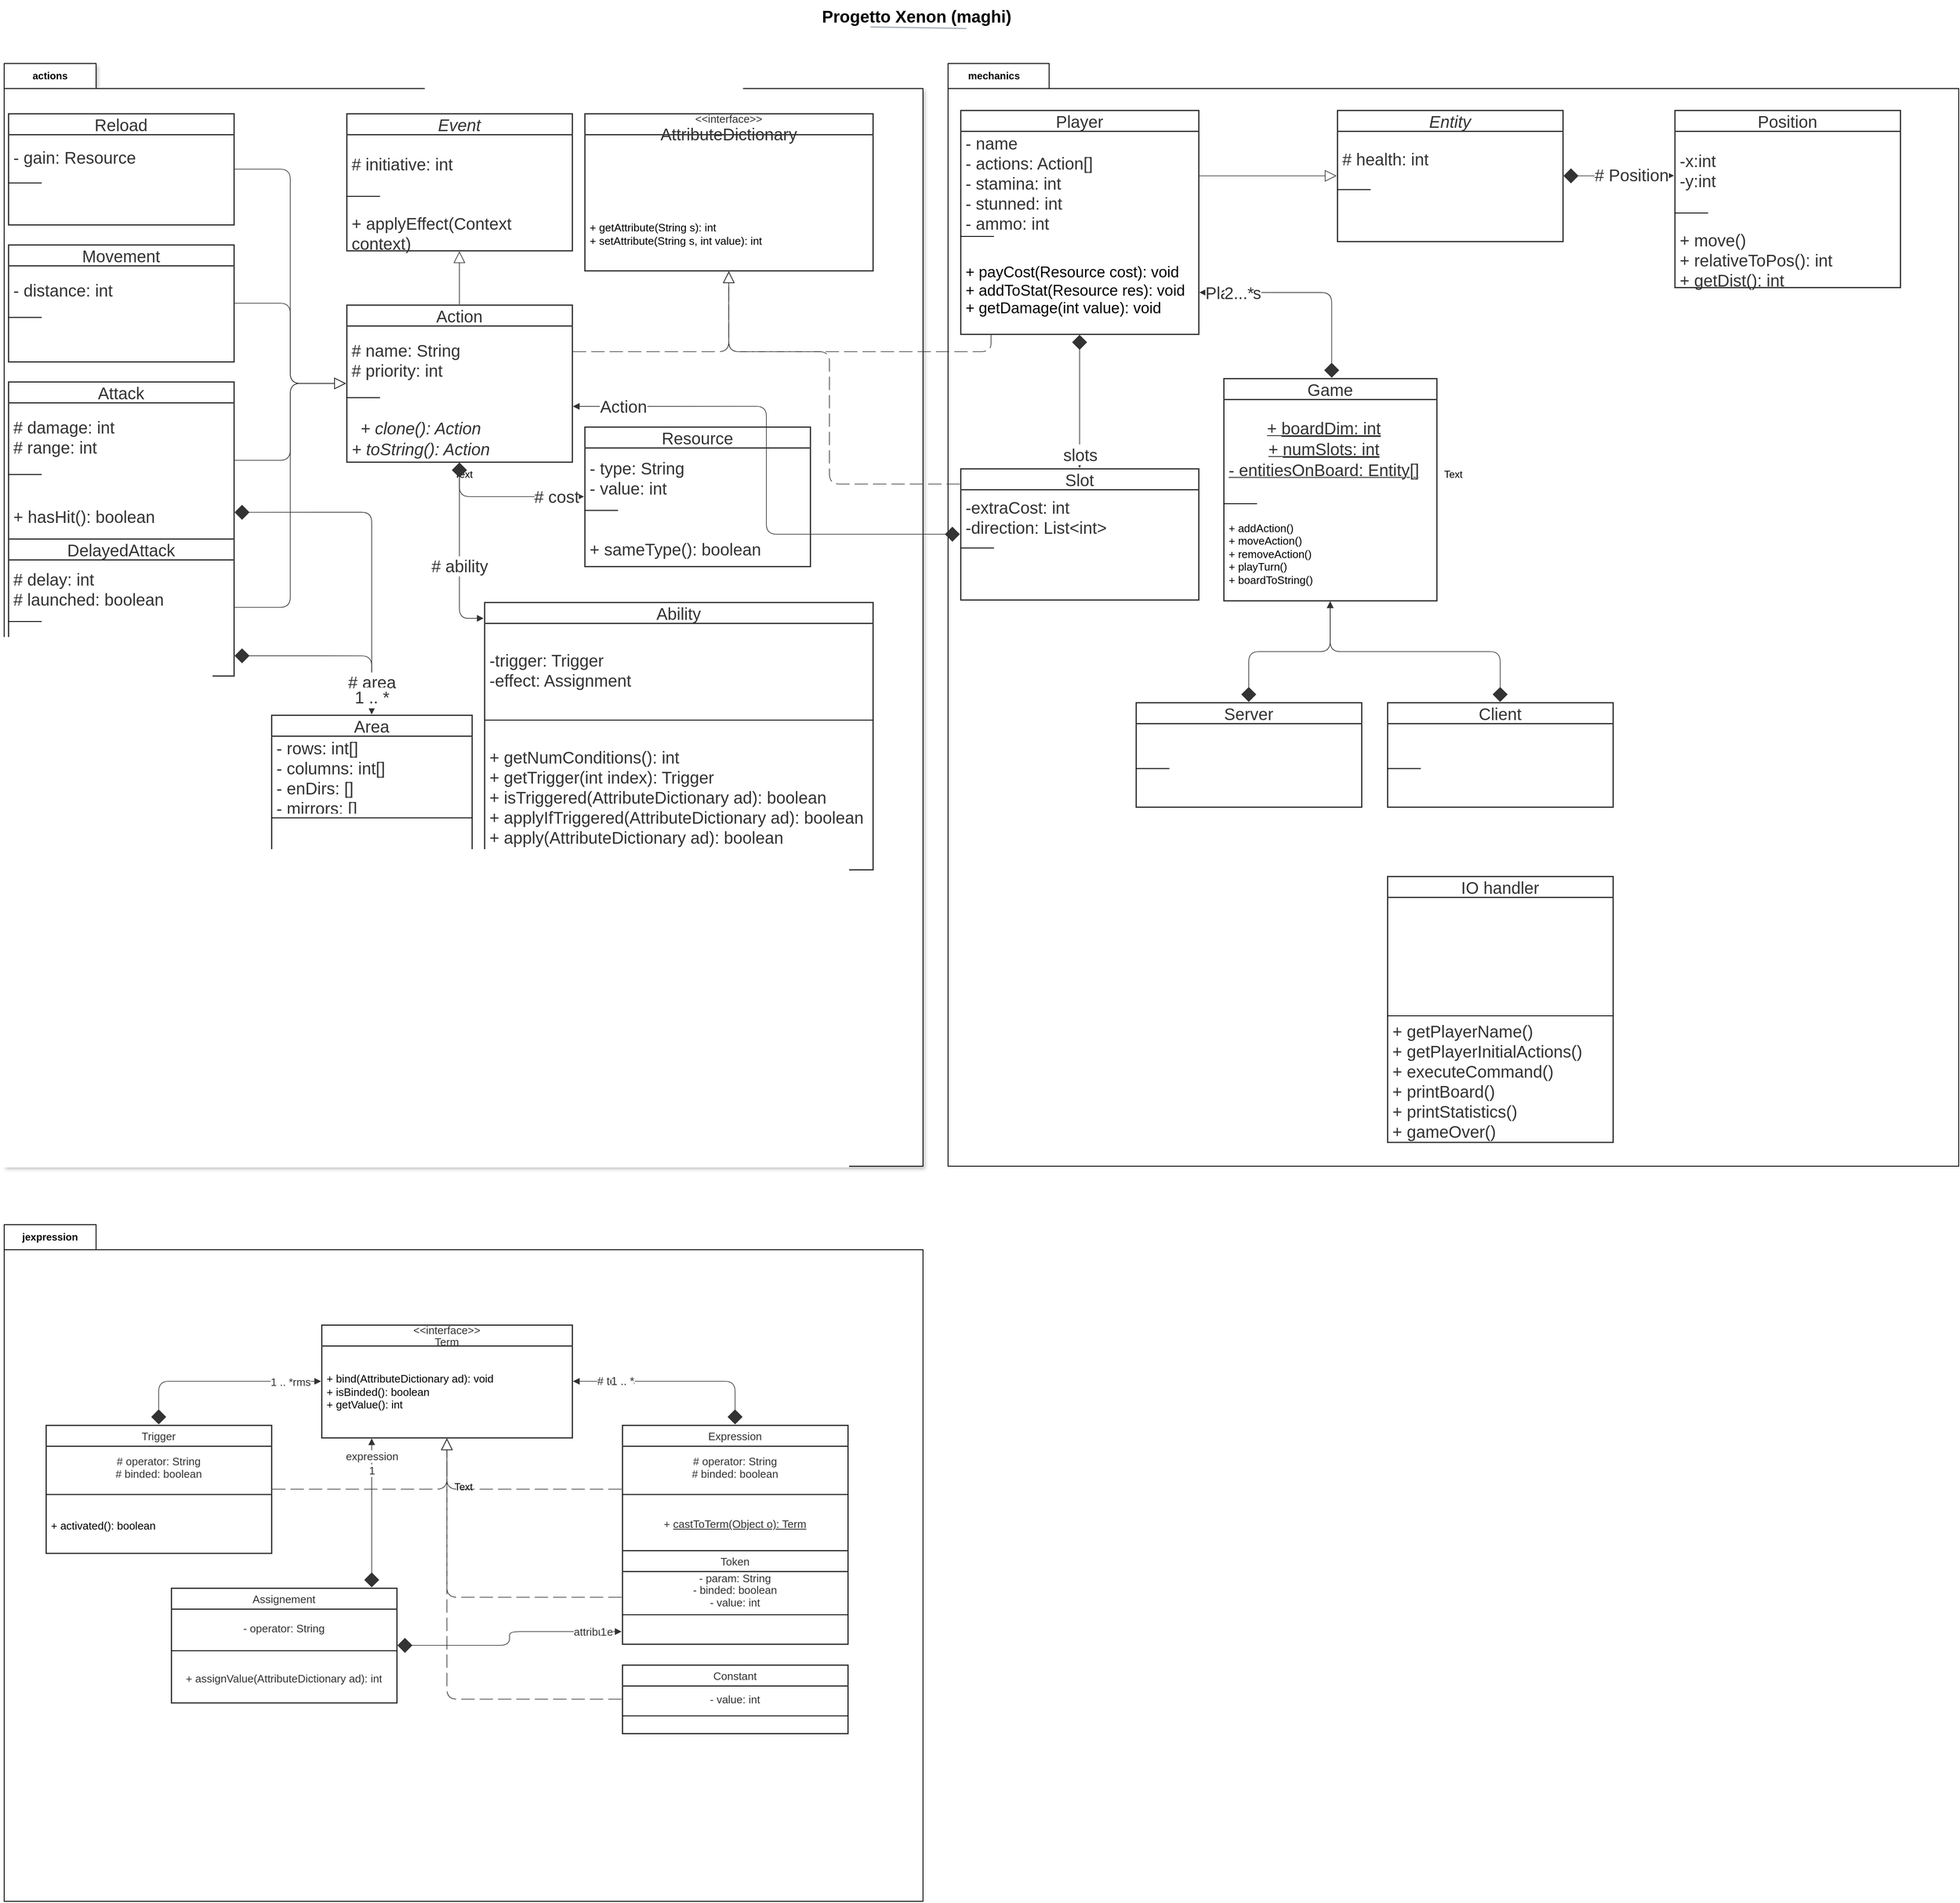 <mxfile version="22.1.4" type="github">
  <diagram name="Pagina-1" id="lfK_5lcRio1pYmNBvc_t">
    <mxGraphModel dx="2985" dy="2000" grid="1" gridSize="10" guides="1" tooltips="1" connect="1" arrows="1" fold="1" page="1" pageScale="1" pageWidth="827" pageHeight="1169" math="0" shadow="0">
      <root>
        <mxCell id="0" />
        <mxCell id="1" parent="0" />
        <mxCell id="tyjPIJL8cF5APEHVNbYo-1" parent="0" />
        <mxCell id="tyjPIJL8cF5APEHVNbYo-2" value="" style="group;dropTarget=0;pointerEvents=0;" parent="tyjPIJL8cF5APEHVNbYo-1" vertex="1">
          <mxGeometry x="945" y="15" width="315" height="46" as="geometry" />
        </mxCell>
        <mxCell id="tyjPIJL8cF5APEHVNbYo-3" value="Progetto Xenon (maghi)" style="points=[[0.688,0.967,0]];html=1;overflow=block;blockSpacing=1;whiteSpace=wrap;fontSize=20;fontStyle=1;align=center;spacingLeft=7;spacingRight=7;spacingTop=2;spacing=3;strokeOpacity=0;fillOpacity=0;rounded=1;absoluteArcSize=1;arcSize=12;fillColor=#ffffff;strokeWidth=1.5;lucidId=U7PNEHNEvIEY;" parent="tyjPIJL8cF5APEHVNbYo-2" vertex="1">
          <mxGeometry width="315" height="34" as="geometry" />
        </mxCell>
        <mxCell id="tyjPIJL8cF5APEHVNbYo-4" value="" style="html=1;overflow=block;blockSpacing=1;whiteSpace=wrap;fontSize=13;align=center;spacingLeft=7;spacingRight=7;spacingTop=2;spacing=3;strokeOpacity=0;fillOpacity=0;rounded=1;absoluteArcSize=1;arcSize=12;fillColor=#ffffff;strokeWidth=1.5;lucidId=U7PNwYMRwzRe;" parent="tyjPIJL8cF5APEHVNbYo-2" vertex="1">
          <mxGeometry y="32" width="315" height="14" as="geometry" />
        </mxCell>
        <mxCell id="tyjPIJL8cF5APEHVNbYo-5" value="" style="html=1;jettySize=18;whiteSpace=wrap;fontSize=13;fontFamily=Helvetica;strokeColor=#a9afb8;strokeOpacity=100;strokeWidth=1.5;rounded=0;startArrow=none;endArrow=none;entryX=0.688;entryY=0.967;entryPerimeter=0;lucidId=U7PNrnxMDtur;" parent="tyjPIJL8cF5APEHVNbYo-2" target="tyjPIJL8cF5APEHVNbYo-3" edge="1">
          <mxGeometry width="100" height="100" relative="1" as="geometry">
            <Array as="points" />
            <mxPoint x="102" y="31" as="sourcePoint" />
          </mxGeometry>
        </mxCell>
        <mxCell id="tyjPIJL8cF5APEHVNbYo-6" value="package" parent="0" />
        <mxCell id="Csh4d7g_rahlXvaV0GOm-6" value="mechanics" style="shape=folder;fontStyle=1;tabWidth=110;tabHeight=30;tabPosition=left;html=1;boundedLbl=1;labelInHeader=1;container=1;collapsible=0;whiteSpace=wrap;fillColor=default;" parent="tyjPIJL8cF5APEHVNbYo-6" vertex="1">
          <mxGeometry x="1140" y="90" width="1210" height="1320" as="geometry" />
        </mxCell>
        <mxCell id="Csh4d7g_rahlXvaV0GOm-7" value="Text" style="html=1;strokeColor=none;resizeWidth=1;resizeHeight=1;fillColor=none;part=1;connectable=0;allowArrows=0;deletable=0;whiteSpace=wrap;" parent="Csh4d7g_rahlXvaV0GOm-6" vertex="1">
          <mxGeometry width="1210" height="924" relative="1" as="geometry">
            <mxPoint y="30" as="offset" />
          </mxGeometry>
        </mxCell>
        <mxCell id="Csh4d7g_rahlXvaV0GOm-4" value="actions" style="shape=folder;fontStyle=1;tabWidth=110;tabHeight=30;tabPosition=left;html=1;boundedLbl=1;labelInHeader=1;container=1;collapsible=0;whiteSpace=wrap;fillColor=default;shadow=1;" parent="tyjPIJL8cF5APEHVNbYo-6" vertex="1">
          <mxGeometry x="10" y="90" width="1100" height="1320" as="geometry" />
        </mxCell>
        <mxCell id="Csh4d7g_rahlXvaV0GOm-5" value="Text" style="html=1;strokeColor=none;resizeWidth=1;resizeHeight=1;fillColor=none;part=1;connectable=0;allowArrows=0;deletable=0;whiteSpace=wrap;" parent="Csh4d7g_rahlXvaV0GOm-4" vertex="1">
          <mxGeometry width="1100" height="924.0" relative="1" as="geometry">
            <mxPoint y="30" as="offset" />
          </mxGeometry>
        </mxCell>
        <mxCell id="Csh4d7g_rahlXvaV0GOm-2" value="jexpression" style="shape=folder;fontStyle=1;tabWidth=110;tabHeight=30;tabPosition=left;html=1;boundedLbl=1;labelInHeader=1;container=1;collapsible=0;whiteSpace=wrap;fillColor=default;" parent="tyjPIJL8cF5APEHVNbYo-6" vertex="1">
          <mxGeometry x="10" y="1480" width="1100" height="810" as="geometry" />
        </mxCell>
        <mxCell id="Csh4d7g_rahlXvaV0GOm-3" value="Text" style="html=1;strokeColor=none;resizeWidth=1;resizeHeight=1;fillColor=none;part=1;connectable=0;allowArrows=0;deletable=0;whiteSpace=wrap;" parent="Csh4d7g_rahlXvaV0GOm-2" vertex="1">
          <mxGeometry width="1100" height="567" relative="1" as="geometry">
            <mxPoint y="30" as="offset" />
          </mxGeometry>
        </mxCell>
        <mxCell id="tyjPIJL8cF5APEHVNbYo-10" value="classi" parent="0" />
        <mxCell id="tyjPIJL8cF5APEHVNbYo-11" value="" style="group;dropTarget=0;pointerEvents=0;container=1;collapsible=0;recursiveResize=0;" parent="tyjPIJL8cF5APEHVNbYo-10" vertex="1">
          <mxGeometry x="15" y="146" width="2265" height="1260" as="geometry" />
        </mxCell>
        <mxCell id="tyjPIJL8cF5APEHVNbYo-12" value="Game" style="html=1;overflow=block;blockSpacing=1;swimlane;childLayout=stackLayout;horizontal=1;horizontalStack=0;resizeParent=1;resizeParentMax=0;resizeLast=0;collapsible=0;fontStyle=0;marginBottom=0;swimlaneFillColor=#ffffff;startSize=25;whiteSpace=wrap;fontSize=20;fontColor=#333333;align=center;spacing=0;strokeColor=#333333;strokeOpacity=100;fillOpacity=100;fillColor=#ffffff;strokeWidth=1.5;" parent="tyjPIJL8cF5APEHVNbYo-11" vertex="1">
          <mxGeometry x="1455" y="321" width="255" height="266" as="geometry" />
        </mxCell>
        <mxCell id="tyjPIJL8cF5APEHVNbYo-13" value="&lt;div style=&quot;display: flex; justify-content: center; text-align: center; align-items: baseline; font-size: 0; line-height: 1.25;margin-top: -2px;&quot;&gt;&lt;span&gt;&lt;span style=&quot;font-size:20px;color:#333333;&quot;&gt;&lt;span style=&quot;font-size:20px;color:#333333;&quot;&gt;+ &lt;/span&gt;&lt;span style=&quot;font-size:20px;color:#333333;text-decoration: underline;&quot;&gt;boardDim: int&#xa;&lt;/span&gt;&lt;span style=&quot;font-size:20px;color:#333333;&quot;&gt;+ &lt;/span&gt;&lt;span style=&quot;font-size:20px;color:#333333;text-decoration: underline;&quot;&gt;numSlots: int&lt;/span&gt;&#xa;- entitiesOnBoard: Entity[]&lt;/span&gt;&lt;/span&gt;&lt;/div&gt;" style="part=1;html=1;resizeHeight=0;strokeColor=none;fillColor=none;align=left;verticalAlign=middle;spacingLeft=4;spacingRight=4;overflow=hidden;rotatable=0;points=[[0,0.5],[1,0.5]];portConstraint=eastwest;swimlaneFillColor=#ffffff;strokeOpacity=100;fillOpacity=100;whiteSpace=wrap;fontSize=20;fontColor=#333333;fontStyle=4;" parent="tyjPIJL8cF5APEHVNbYo-12" vertex="1">
          <mxGeometry y="25" width="255" height="121" as="geometry" />
        </mxCell>
        <mxCell id="tyjPIJL8cF5APEHVNbYo-14" value="" style="line;strokeWidth=1;fillColor=none;align=left;verticalAlign=middle;spacingTop=-1;spacingLeft=3;spacingRight=3;rotatable=0;labelPosition=right;points=[];portConstraint=eastwest;" parent="tyjPIJL8cF5APEHVNbYo-12" vertex="1">
          <mxGeometry y="146" width="40" height="8" as="geometry" />
        </mxCell>
        <mxCell id="tyjPIJL8cF5APEHVNbYo-15" value="+ addAction()&#xa;+ moveAction()&#xa;+ removeAction()&#xa;+ playTurn()&#xa;+ boardToString()" style="part=1;resizeHeight=0;strokeColor=none;fillColor=none;align=left;verticalAlign=middle;spacingLeft=4;spacingRight=4;rotatable=0;points=[[0,0.5],[1,0.5]];portConstraint=eastwest;swimlaneFillColor=#ffffff;strokeOpacity=100;fillOpacity=100;whiteSpace=wrap;overflow=block;blockSpacing=1;html=1;fontSize=13;" parent="tyjPIJL8cF5APEHVNbYo-12" vertex="1">
          <mxGeometry y="154" width="255" height="112.25" as="geometry" />
        </mxCell>
        <mxCell id="tyjPIJL8cF5APEHVNbYo-16" value="Event" style="html=1;overflow=block;blockSpacing=1;swimlane;childLayout=stackLayout;horizontal=1;horizontalStack=0;resizeParent=1;resizeParentMax=0;resizeLast=0;collapsible=0;marginBottom=0;swimlaneFillColor=#ffffff;startSize=25;whiteSpace=wrap;fontSize=20;fontColor=#333333;fontStyle=2;align=center;spacing=0;strokeColor=#333333;strokeOpacity=100;fillOpacity=100;fillColor=#ffffff;strokeWidth=1.5;" parent="tyjPIJL8cF5APEHVNbYo-11" vertex="1">
          <mxGeometry x="405" y="4" width="270" height="164" as="geometry" />
        </mxCell>
        <mxCell id="tyjPIJL8cF5APEHVNbYo-17" value="# initiative: int" style="part=1;html=1;resizeHeight=0;strokeColor=none;fillColor=none;align=left;verticalAlign=middle;spacingLeft=4;spacingRight=4;overflow=hidden;rotatable=0;points=[[0,0.5],[1,0.5]];portConstraint=eastwest;swimlaneFillColor=#ffffff;strokeOpacity=100;fillOpacity=100;whiteSpace=wrap;fontSize=20;fontColor=#333333;" parent="tyjPIJL8cF5APEHVNbYo-16" vertex="1">
          <mxGeometry y="25" width="270" height="70" as="geometry" />
        </mxCell>
        <mxCell id="tyjPIJL8cF5APEHVNbYo-18" value="" style="line;strokeWidth=1;fillColor=none;align=left;verticalAlign=middle;spacingTop=-1;spacingLeft=3;spacingRight=3;rotatable=0;labelPosition=right;points=[];portConstraint=eastwest;" parent="tyjPIJL8cF5APEHVNbYo-16" vertex="1">
          <mxGeometry y="95" width="40" height="8" as="geometry" />
        </mxCell>
        <mxCell id="tyjPIJL8cF5APEHVNbYo-19" value="+ applyEffect(Context context)" style="part=1;html=1;resizeHeight=0;strokeColor=none;fillColor=none;align=left;verticalAlign=middle;spacingLeft=4;spacingRight=4;overflow=hidden;rotatable=0;points=[[0,0.5],[1,0.5]];portConstraint=eastwest;swimlaneFillColor=#ffffff;strokeOpacity=100;fillOpacity=100;whiteSpace=wrap;fontSize=20;fontColor=#333333;" parent="tyjPIJL8cF5APEHVNbYo-16" vertex="1">
          <mxGeometry y="103" width="270" height="80.25" as="geometry" />
        </mxCell>
        <mxCell id="tyjPIJL8cF5APEHVNbYo-20" value="Action" style="html=1;overflow=block;blockSpacing=1;swimlane;childLayout=stackLayout;horizontal=1;horizontalStack=0;resizeParent=1;resizeParentMax=0;resizeLast=0;collapsible=0;fontStyle=0;marginBottom=0;swimlaneFillColor=#ffffff;startSize=25;whiteSpace=wrap;fontSize=20;fontColor=#333333;align=center;spacing=0;strokeColor=#333333;strokeOpacity=100;fillOpacity=100;fillColor=#ffffff;strokeWidth=1.5;" parent="tyjPIJL8cF5APEHVNbYo-11" vertex="1">
          <mxGeometry x="405" y="233" width="270" height="188" as="geometry" />
        </mxCell>
        <mxCell id="tyjPIJL8cF5APEHVNbYo-21" value="# name: String&#xa;# priority: int" style="part=1;html=1;resizeHeight=0;strokeColor=none;fillColor=none;align=left;verticalAlign=middle;spacingLeft=4;spacingRight=4;overflow=hidden;rotatable=0;points=[[0,0.5],[1,0.5]];portConstraint=eastwest;swimlaneFillColor=#ffffff;strokeOpacity=100;fillOpacity=100;whiteSpace=wrap;fontSize=20;fontColor=#333333;" parent="tyjPIJL8cF5APEHVNbYo-20" vertex="1">
          <mxGeometry y="25" width="270" height="82" as="geometry" />
        </mxCell>
        <mxCell id="tyjPIJL8cF5APEHVNbYo-22" value="" style="line;strokeWidth=1;fillColor=none;align=left;verticalAlign=middle;spacingTop=-1;spacingLeft=3;spacingRight=3;rotatable=0;labelPosition=right;points=[];portConstraint=eastwest;" parent="tyjPIJL8cF5APEHVNbYo-20" vertex="1">
          <mxGeometry y="107" width="40" height="8" as="geometry" />
        </mxCell>
        <mxCell id="tyjPIJL8cF5APEHVNbYo-23" value="&lt;div style=&quot;display: flex; justify-content: center; text-align: center; align-items: baseline; font-size: 0; line-height: 1.25;margin-top: -2px;&quot;&gt;&lt;span&gt;&lt;span style=&quot;font-size:20px;color:#333333;&quot;&gt;&lt;span style=&quot;font-size:20px;color:#333333;&quot;&gt;+ &lt;/span&gt;&lt;span style=&quot;font-size:20px;color:#333333;font-style: italic;&quot;&gt;clone&lt;/span&gt;&lt;span style=&quot;font-size:20px;color:#333333;&quot;&gt;(): Action&#xa;+ &lt;/span&gt;&lt;span style=&quot;font-size:20px;color:#333333;font-style: italic;&quot;&gt;toString&lt;/span&gt;(): Action &lt;/span&gt;&lt;/span&gt;&lt;/div&gt;" style="part=1;html=1;resizeHeight=0;strokeColor=none;fillColor=none;align=left;verticalAlign=middle;spacingLeft=4;spacingRight=4;overflow=hidden;rotatable=0;points=[[0,0.5],[1,0.5]];portConstraint=eastwest;swimlaneFillColor=#ffffff;strokeOpacity=100;fillOpacity=100;whiteSpace=wrap;fontSize=20;fontColor=#333333;fontStyle=2;" parent="tyjPIJL8cF5APEHVNbYo-20" vertex="1">
          <mxGeometry y="115" width="270" height="92.25" as="geometry" />
        </mxCell>
        <mxCell id="tyjPIJL8cF5APEHVNbYo-24" value="Movement" style="html=1;overflow=block;blockSpacing=1;swimlane;childLayout=stackLayout;horizontal=1;horizontalStack=0;resizeParent=1;resizeParentMax=0;resizeLast=0;collapsible=0;fontStyle=0;marginBottom=0;swimlaneFillColor=#ffffff;startSize=25;whiteSpace=wrap;fontSize=20;fontColor=#333333;align=center;spacing=0;strokeColor=#333333;strokeOpacity=100;fillOpacity=100;fillColor=#ffffff;strokeWidth=1.5;" parent="tyjPIJL8cF5APEHVNbYo-11" vertex="1">
          <mxGeometry y="161" width="270" height="140" as="geometry" />
        </mxCell>
        <mxCell id="tyjPIJL8cF5APEHVNbYo-25" value="- distance: int" style="part=1;html=1;resizeHeight=0;strokeColor=none;fillColor=none;align=left;verticalAlign=middle;spacingLeft=4;spacingRight=4;overflow=hidden;rotatable=0;points=[[0,0.5],[1,0.5]];portConstraint=eastwest;swimlaneFillColor=#ffffff;strokeOpacity=100;fillOpacity=100;whiteSpace=wrap;fontSize=20;fontColor=#333333;" parent="tyjPIJL8cF5APEHVNbYo-24" vertex="1">
          <mxGeometry y="25" width="270" height="58" as="geometry" />
        </mxCell>
        <mxCell id="tyjPIJL8cF5APEHVNbYo-26" value="" style="line;strokeWidth=1;fillColor=none;align=left;verticalAlign=middle;spacingTop=-1;spacingLeft=3;spacingRight=3;rotatable=0;labelPosition=right;points=[];portConstraint=eastwest;" parent="tyjPIJL8cF5APEHVNbYo-24" vertex="1">
          <mxGeometry y="83" width="40" height="8" as="geometry" />
        </mxCell>
        <mxCell id="tyjPIJL8cF5APEHVNbYo-27" value="" style="part=1;html=1;resizeHeight=0;strokeColor=none;fillColor=none;align=left;verticalAlign=middle;spacingLeft=4;spacingRight=4;overflow=hidden;rotatable=0;points=[[0,0.5],[1,0.5]];portConstraint=eastwest;swimlaneFillColor=#ffffff;strokeOpacity=100;fillOpacity=100;whiteSpace=wrap;fontSize=13;" parent="tyjPIJL8cF5APEHVNbYo-24" vertex="1">
          <mxGeometry y="91" width="270" height="69.25" as="geometry" />
        </mxCell>
        <mxCell id="tyjPIJL8cF5APEHVNbYo-28" value="Attack" style="html=1;overflow=block;blockSpacing=1;swimlane;childLayout=stackLayout;horizontal=1;horizontalStack=0;resizeParent=1;resizeParentMax=0;resizeLast=0;collapsible=0;fontStyle=0;marginBottom=0;swimlaneFillColor=#ffffff;startSize=25;whiteSpace=wrap;fontSize=20;fontColor=#333333;align=center;spacing=0;strokeColor=#333333;strokeOpacity=100;fillOpacity=100;fillColor=#ffffff;strokeWidth=1.5;" parent="tyjPIJL8cF5APEHVNbYo-11" vertex="1">
          <mxGeometry y="325" width="270" height="188" as="geometry" />
        </mxCell>
        <mxCell id="tyjPIJL8cF5APEHVNbYo-29" value="# damage: int &#xa;# range: int" style="part=1;html=1;resizeHeight=0;strokeColor=none;fillColor=none;align=left;verticalAlign=middle;spacingLeft=4;spacingRight=4;overflow=hidden;rotatable=0;points=[[0,0.5],[1,0.5]];portConstraint=eastwest;swimlaneFillColor=#ffffff;strokeOpacity=100;fillOpacity=100;whiteSpace=wrap;fontSize=20;fontColor=#333333;" parent="tyjPIJL8cF5APEHVNbYo-28" vertex="1">
          <mxGeometry y="25" width="270" height="82" as="geometry" />
        </mxCell>
        <mxCell id="tyjPIJL8cF5APEHVNbYo-30" value="" style="line;strokeWidth=1;fillColor=none;align=left;verticalAlign=middle;spacingTop=-1;spacingLeft=3;spacingRight=3;rotatable=0;labelPosition=right;points=[];portConstraint=eastwest;" parent="tyjPIJL8cF5APEHVNbYo-28" vertex="1">
          <mxGeometry y="107" width="40" height="8" as="geometry" />
        </mxCell>
        <mxCell id="tyjPIJL8cF5APEHVNbYo-31" value="+ hasHit(): boolean" style="part=1;html=1;resizeHeight=0;strokeColor=none;fillColor=none;align=left;verticalAlign=middle;spacingLeft=4;spacingRight=4;overflow=hidden;rotatable=0;points=[[0,0.5],[1,0.5]];portConstraint=eastwest;swimlaneFillColor=#ffffff;strokeOpacity=100;fillOpacity=100;whiteSpace=wrap;fontSize=20;fontColor=#333333;" parent="tyjPIJL8cF5APEHVNbYo-28" vertex="1">
          <mxGeometry y="115" width="270" height="92.25" as="geometry" />
        </mxCell>
        <mxCell id="tyjPIJL8cF5APEHVNbYo-32" value="Entity" style="html=1;overflow=block;blockSpacing=1;swimlane;childLayout=stackLayout;horizontal=1;horizontalStack=0;resizeParent=1;resizeParentMax=0;resizeLast=0;collapsible=0;marginBottom=0;swimlaneFillColor=#ffffff;startSize=25;whiteSpace=wrap;fontSize=20;fontColor=#333333;fontStyle=2;align=center;spacing=0;strokeColor=#333333;strokeOpacity=100;fillOpacity=100;fillColor=#ffffff;strokeWidth=1.5;" parent="tyjPIJL8cF5APEHVNbYo-11" vertex="1">
          <mxGeometry x="1591" width="270" height="157" as="geometry" />
        </mxCell>
        <mxCell id="tyjPIJL8cF5APEHVNbYo-33" value="# health: int" style="part=1;html=1;resizeHeight=0;strokeColor=none;fillColor=none;align=left;verticalAlign=middle;spacingLeft=4;spacingRight=4;overflow=hidden;rotatable=0;points=[[0,0.5],[1,0.5]];portConstraint=eastwest;swimlaneFillColor=#ffffff;strokeOpacity=100;fillOpacity=100;whiteSpace=wrap;fontSize=20;fontColor=#333333;" parent="tyjPIJL8cF5APEHVNbYo-32" vertex="1">
          <mxGeometry y="25" width="270" height="66" as="geometry" />
        </mxCell>
        <mxCell id="tyjPIJL8cF5APEHVNbYo-34" value="" style="line;strokeWidth=1;fillColor=none;align=left;verticalAlign=middle;spacingTop=-1;spacingLeft=3;spacingRight=3;rotatable=0;labelPosition=right;points=[];portConstraint=eastwest;" parent="tyjPIJL8cF5APEHVNbYo-32" vertex="1">
          <mxGeometry y="91" width="40" height="8" as="geometry" />
        </mxCell>
        <mxCell id="tyjPIJL8cF5APEHVNbYo-35" value="" style="part=1;html=1;resizeHeight=0;strokeColor=none;fillColor=none;align=left;verticalAlign=middle;spacingLeft=4;spacingRight=4;overflow=hidden;rotatable=0;points=[[0,0.5],[1,0.5]];portConstraint=eastwest;swimlaneFillColor=#ffffff;strokeOpacity=100;fillOpacity=100;whiteSpace=wrap;fontSize=13;" parent="tyjPIJL8cF5APEHVNbYo-32" vertex="1">
          <mxGeometry y="99" width="270" height="101.25" as="geometry" />
        </mxCell>
        <UserObject label="Player" Notes="Pedina" id="tyjPIJL8cF5APEHVNbYo-36">
          <mxCell style="html=1;overflow=block;blockSpacing=1;swimlane;childLayout=stackLayout;horizontal=1;horizontalStack=0;resizeParent=1;resizeParentMax=0;resizeLast=0;collapsible=0;fontStyle=0;marginBottom=0;swimlaneFillColor=#ffffff;startSize=25;whiteSpace=wrap;fontSize=20;fontColor=#333333;align=center;spacing=0;strokeColor=#333333;strokeOpacity=100;fillOpacity=100;fillColor=#ffffff;strokeWidth=1.5;" parent="tyjPIJL8cF5APEHVNbYo-11" vertex="1">
            <mxGeometry x="1140" width="285" height="268" as="geometry" />
          </mxCell>
        </UserObject>
        <mxCell id="tyjPIJL8cF5APEHVNbYo-37" value="- name&#xa;- actions: Action[]&#xa;- stamina: int&#xa;- stunned: int&#xa;- ammo: int" style="part=1;html=1;resizeHeight=0;strokeColor=none;fillColor=none;align=left;verticalAlign=middle;spacingLeft=4;spacingRight=4;overflow=hidden;rotatable=0;points=[[0,0.5],[1,0.5]];portConstraint=eastwest;swimlaneFillColor=#ffffff;strokeOpacity=100;fillOpacity=100;whiteSpace=wrap;fontSize=20;fontColor=#333333;" parent="tyjPIJL8cF5APEHVNbYo-36" vertex="1">
          <mxGeometry y="25" width="285" height="122" as="geometry" />
        </mxCell>
        <mxCell id="tyjPIJL8cF5APEHVNbYo-38" value="" style="line;strokeWidth=1;fillColor=none;align=left;verticalAlign=middle;spacingTop=-1;spacingLeft=3;spacingRight=3;rotatable=0;labelPosition=right;points=[];portConstraint=eastwest;" parent="tyjPIJL8cF5APEHVNbYo-36" vertex="1">
          <mxGeometry y="147" width="40" height="8" as="geometry" />
        </mxCell>
        <mxCell id="tyjPIJL8cF5APEHVNbYo-39" value="+ payCost(Resource cost): void&#xa;+ addToStat(Resource res): void&#xa;+ getDamage(int value): void" style="part=1;html=1;resizeHeight=0;strokeColor=none;fillColor=none;align=left;verticalAlign=middle;spacingLeft=4;spacingRight=4;overflow=hidden;rotatable=0;points=[[0,0.5],[1,0.5]];portConstraint=eastwest;swimlaneFillColor=#ffffff;strokeOpacity=100;fillOpacity=100;whiteSpace=wrap;fontSize=18.3;" parent="tyjPIJL8cF5APEHVNbYo-36" vertex="1">
          <mxGeometry y="155" width="285" height="120.533" as="geometry" />
        </mxCell>
        <mxCell id="tyjPIJL8cF5APEHVNbYo-40" value="Position" style="html=1;overflow=block;blockSpacing=1;swimlane;childLayout=stackLayout;horizontal=1;horizontalStack=0;resizeParent=1;resizeParentMax=0;resizeLast=0;collapsible=0;fontStyle=0;marginBottom=0;swimlaneFillColor=#ffffff;startSize=25;whiteSpace=wrap;fontSize=20;fontColor=#333333;align=center;spacing=0;strokeColor=#333333;strokeOpacity=100;fillOpacity=100;fillColor=#ffffff;strokeWidth=1.5;" parent="tyjPIJL8cF5APEHVNbYo-11" vertex="1">
          <mxGeometry x="1995" width="270" height="212" as="geometry" />
        </mxCell>
        <mxCell id="tyjPIJL8cF5APEHVNbYo-41" value="-x:int&#xa;-y:int" style="part=1;html=1;resizeHeight=0;strokeColor=none;fillColor=none;align=left;verticalAlign=middle;spacingLeft=4;spacingRight=4;overflow=hidden;rotatable=0;points=[[0,0.5],[1,0.5]];portConstraint=eastwest;swimlaneFillColor=#ffffff;strokeOpacity=100;fillOpacity=100;whiteSpace=wrap;fontSize=20;fontColor=#333333;" parent="tyjPIJL8cF5APEHVNbYo-40" vertex="1">
          <mxGeometry y="25" width="270" height="94" as="geometry" />
        </mxCell>
        <mxCell id="tyjPIJL8cF5APEHVNbYo-42" value="" style="line;strokeWidth=1;fillColor=none;align=left;verticalAlign=middle;spacingTop=-1;spacingLeft=3;spacingRight=3;rotatable=0;labelPosition=right;points=[];portConstraint=eastwest;" parent="tyjPIJL8cF5APEHVNbYo-40" vertex="1">
          <mxGeometry y="119" width="40" height="8" as="geometry" />
        </mxCell>
        <mxCell id="tyjPIJL8cF5APEHVNbYo-43" value="+ move()&#xa;+ relativeToPos(): int&#xa;+ getDist(): int" style="part=1;html=1;resizeHeight=0;strokeColor=none;fillColor=none;align=left;verticalAlign=middle;spacingLeft=4;spacingRight=4;overflow=hidden;rotatable=0;points=[[0,0.5],[1,0.5]];portConstraint=eastwest;swimlaneFillColor=#ffffff;strokeOpacity=100;fillOpacity=100;whiteSpace=wrap;fontSize=20;fontColor=#333333;" parent="tyjPIJL8cF5APEHVNbYo-40" vertex="1">
          <mxGeometry y="127" width="270" height="103.25" as="geometry" />
        </mxCell>
        <mxCell id="tyjPIJL8cF5APEHVNbYo-44" value="Reload" style="html=1;overflow=block;blockSpacing=1;swimlane;childLayout=stackLayout;horizontal=1;horizontalStack=0;resizeParent=1;resizeParentMax=0;resizeLast=0;collapsible=0;fontStyle=0;marginBottom=0;swimlaneFillColor=#ffffff;startSize=25;whiteSpace=wrap;fontSize=20;fontColor=#333333;align=center;spacing=0;strokeColor=#333333;strokeOpacity=100;fillOpacity=100;fillColor=#ffffff;strokeWidth=1.5;" parent="tyjPIJL8cF5APEHVNbYo-11" vertex="1">
          <mxGeometry y="4" width="270" height="133" as="geometry" />
        </mxCell>
        <mxCell id="tyjPIJL8cF5APEHVNbYo-45" value="- gain: Resource" style="part=1;html=1;resizeHeight=0;strokeColor=none;fillColor=none;align=left;verticalAlign=middle;spacingLeft=4;spacingRight=4;overflow=hidden;rotatable=0;points=[[0,0.5],[1,0.5]];portConstraint=eastwest;swimlaneFillColor=#ffffff;strokeOpacity=100;fillOpacity=100;whiteSpace=wrap;fontSize=20;fontColor=#333333;" parent="tyjPIJL8cF5APEHVNbYo-44" vertex="1">
          <mxGeometry y="25" width="270" height="54" as="geometry" />
        </mxCell>
        <mxCell id="tyjPIJL8cF5APEHVNbYo-46" value="" style="line;strokeWidth=1;fillColor=none;align=left;verticalAlign=middle;spacingTop=-1;spacingLeft=3;spacingRight=3;rotatable=0;labelPosition=right;points=[];portConstraint=eastwest;" parent="tyjPIJL8cF5APEHVNbYo-44" vertex="1">
          <mxGeometry y="79" width="40" height="8" as="geometry" />
        </mxCell>
        <mxCell id="tyjPIJL8cF5APEHVNbYo-47" value="" style="part=1;html=1;resizeHeight=0;strokeColor=none;fillColor=none;align=left;verticalAlign=middle;spacingLeft=4;spacingRight=4;overflow=hidden;rotatable=0;points=[[0,0.5],[1,0.5]];portConstraint=eastwest;swimlaneFillColor=#ffffff;strokeOpacity=100;fillOpacity=100;whiteSpace=wrap;fontSize=13;" parent="tyjPIJL8cF5APEHVNbYo-44" vertex="1">
          <mxGeometry y="87" width="270" height="66.25" as="geometry" />
        </mxCell>
        <mxCell id="tyjPIJL8cF5APEHVNbYo-48" value="Resource" style="html=1;overflow=block;blockSpacing=1;swimlane;childLayout=stackLayout;horizontal=1;horizontalStack=0;resizeParent=1;resizeParentMax=0;resizeLast=0;collapsible=0;fontStyle=0;marginBottom=0;swimlaneFillColor=#ffffff;startSize=25;whiteSpace=wrap;fontSize=20;fontColor=#333333;align=center;spacing=0;strokeColor=#333333;strokeOpacity=100;fillOpacity=100;fillColor=#ffffff;strokeWidth=1.5;" parent="tyjPIJL8cF5APEHVNbYo-11" vertex="1">
          <mxGeometry x="690" y="379" width="270" height="167" as="geometry" />
        </mxCell>
        <mxCell id="tyjPIJL8cF5APEHVNbYo-49" value="- type: String&#xa;- value: int" style="part=1;html=1;resizeHeight=0;strokeColor=none;fillColor=none;align=left;verticalAlign=middle;spacingLeft=4;spacingRight=4;overflow=hidden;rotatable=0;points=[[0,0.5],[1,0.5]];portConstraint=eastwest;swimlaneFillColor=#ffffff;strokeOpacity=100;fillOpacity=100;whiteSpace=wrap;fontSize=20;fontColor=#333333;" parent="tyjPIJL8cF5APEHVNbYo-48" vertex="1">
          <mxGeometry y="25" width="270" height="71" as="geometry" />
        </mxCell>
        <mxCell id="tyjPIJL8cF5APEHVNbYo-50" value="" style="line;strokeWidth=1;fillColor=none;align=left;verticalAlign=middle;spacingTop=-1;spacingLeft=3;spacingRight=3;rotatable=0;labelPosition=right;points=[];portConstraint=eastwest;" parent="tyjPIJL8cF5APEHVNbYo-48" vertex="1">
          <mxGeometry y="96" width="40" height="8" as="geometry" />
        </mxCell>
        <mxCell id="tyjPIJL8cF5APEHVNbYo-51" value="+ sameType(): boolean" style="part=1;html=1;resizeHeight=0;strokeColor=none;fillColor=none;align=left;verticalAlign=middle;spacingLeft=4;spacingRight=4;overflow=hidden;rotatable=0;points=[[0,0.5],[1,0.5]];portConstraint=eastwest;swimlaneFillColor=#ffffff;strokeOpacity=100;fillOpacity=100;whiteSpace=wrap;fontSize=20;fontColor=#333333;" parent="tyjPIJL8cF5APEHVNbYo-48" vertex="1">
          <mxGeometry y="104" width="270" height="84.5" as="geometry" />
        </mxCell>
        <mxCell id="tyjPIJL8cF5APEHVNbYo-52" value="Ability" style="html=1;overflow=block;blockSpacing=1;swimlane;childLayout=stackLayout;horizontal=1;horizontalStack=0;resizeParent=1;resizeParentMax=0;resizeLast=0;collapsible=0;fontStyle=0;marginBottom=0;swimlaneFillColor=#ffffff;startSize=25;whiteSpace=wrap;fontSize=20;fontColor=#333333;align=center;spacing=0;strokeColor=#333333;strokeOpacity=100;fillOpacity=100;fillColor=#ffffff;strokeWidth=1.5;" parent="tyjPIJL8cF5APEHVNbYo-11" vertex="1">
          <mxGeometry x="570" y="589" width="465" height="320" as="geometry" />
        </mxCell>
        <mxCell id="tyjPIJL8cF5APEHVNbYo-53" value="-trigger: Trigger&#xa;-effect: Assignment" style="part=1;html=1;resizeHeight=0;strokeColor=none;fillColor=none;align=left;verticalAlign=middle;spacingLeft=4;spacingRight=4;overflow=hidden;rotatable=0;points=[[0,0.5],[1,0.5]];portConstraint=eastwest;swimlaneFillColor=#ffffff;strokeOpacity=100;fillOpacity=100;whiteSpace=wrap;fontSize=20;fontColor=#333333;" parent="tyjPIJL8cF5APEHVNbYo-52" vertex="1">
          <mxGeometry y="25" width="465" height="112" as="geometry" />
        </mxCell>
        <mxCell id="tyjPIJL8cF5APEHVNbYo-54" value="" style="line;strokeWidth=1;fillColor=none;align=left;verticalAlign=middle;spacingTop=-1;spacingLeft=3;spacingRight=3;rotatable=0;labelPosition=right;points=[];portConstraint=eastwest;" parent="tyjPIJL8cF5APEHVNbYo-52" vertex="1">
          <mxGeometry y="137" width="465" height="8" as="geometry" />
        </mxCell>
        <mxCell id="tyjPIJL8cF5APEHVNbYo-55" value="+ getNumConditions(): int&#xa;+ getTrigger(int index): Trigger&#xa;+ isTriggered(AttributeDictionary ad): boolean&#xa;+ applyIfTriggered(AttributeDictionary ad): boolean&#xa;+ apply(AttributeDictionary ad): boolean" style="part=1;html=1;resizeHeight=0;strokeColor=none;fillColor=none;align=left;verticalAlign=middle;spacingLeft=4;spacingRight=4;overflow=hidden;rotatable=0;points=[[0,0.5],[1,0.5]];portConstraint=eastwest;swimlaneFillColor=#ffffff;strokeOpacity=100;fillOpacity=100;whiteSpace=wrap;fontSize=20;fontColor=#333333;" parent="tyjPIJL8cF5APEHVNbYo-52" vertex="1">
          <mxGeometry y="145" width="465" height="175" as="geometry" />
        </mxCell>
        <mxCell id="tyjPIJL8cF5APEHVNbYo-56" value="Slot" style="html=1;overflow=block;blockSpacing=1;swimlane;childLayout=stackLayout;horizontal=1;horizontalStack=0;resizeParent=1;resizeParentMax=0;resizeLast=0;collapsible=0;fontStyle=0;marginBottom=0;swimlaneFillColor=#ffffff;startSize=25;whiteSpace=wrap;fontSize=20;fontColor=#333333;align=center;spacing=0;strokeColor=#333333;strokeOpacity=100;fillOpacity=100;fillColor=#ffffff;strokeWidth=1.5;" parent="tyjPIJL8cF5APEHVNbYo-11" vertex="1">
          <mxGeometry x="1140" y="429" width="285" height="157" as="geometry" />
        </mxCell>
        <mxCell id="tyjPIJL8cF5APEHVNbYo-57" value="-extraCost: int&#xa;-direction: List&amp;lt;int&amp;gt;" style="part=1;html=1;resizeHeight=0;strokeColor=none;fillColor=none;align=left;verticalAlign=middle;spacingLeft=4;spacingRight=4;overflow=hidden;rotatable=0;points=[[0,0.5],[1,0.5]];portConstraint=eastwest;swimlaneFillColor=#ffffff;strokeOpacity=100;fillOpacity=100;whiteSpace=wrap;fontSize=20;fontColor=#333333;" parent="tyjPIJL8cF5APEHVNbYo-56" vertex="1">
          <mxGeometry y="25" width="285" height="66" as="geometry" />
        </mxCell>
        <mxCell id="tyjPIJL8cF5APEHVNbYo-58" value="" style="line;strokeWidth=1;fillColor=none;align=left;verticalAlign=middle;spacingTop=-1;spacingLeft=3;spacingRight=3;rotatable=0;labelPosition=right;points=[];portConstraint=eastwest;" parent="tyjPIJL8cF5APEHVNbYo-56" vertex="1">
          <mxGeometry y="91" width="40" height="8" as="geometry" />
        </mxCell>
        <mxCell id="tyjPIJL8cF5APEHVNbYo-59" value="" style="part=1;html=1;resizeHeight=0;strokeColor=none;fillColor=none;verticalAlign=middle;spacingLeft=4;spacingRight=4;overflow=hidden;rotatable=0;points=[[0,0.5],[1,0.5]];portConstraint=eastwest;swimlaneFillColor=#ffffff;strokeOpacity=100;fillOpacity=100;whiteSpace=wrap;fontSize=13;align=center;" parent="tyjPIJL8cF5APEHVNbYo-56" vertex="1">
          <mxGeometry y="99" width="285" height="77.25" as="geometry" />
        </mxCell>
        <mxCell id="tyjPIJL8cF5APEHVNbYo-60" value="Server" style="html=1;overflow=block;blockSpacing=1;swimlane;childLayout=stackLayout;horizontal=1;horizontalStack=0;resizeParent=1;resizeParentMax=0;resizeLast=0;collapsible=0;fontStyle=0;marginBottom=0;swimlaneFillColor=#ffffff;startSize=25;whiteSpace=wrap;fontSize=20;fontColor=#333333;align=center;spacing=0;strokeColor=#333333;strokeOpacity=100;fillOpacity=100;fillColor=#ffffff;strokeWidth=1.5;" parent="tyjPIJL8cF5APEHVNbYo-11" vertex="1">
          <mxGeometry x="1350" y="709" width="270" height="125" as="geometry" />
        </mxCell>
        <mxCell id="tyjPIJL8cF5APEHVNbYo-61" value="" style="part=1;html=1;resizeHeight=0;strokeColor=none;fillColor=none;verticalAlign=middle;spacingLeft=4;spacingRight=4;overflow=hidden;rotatable=0;points=[[0,0.5],[1,0.5]];portConstraint=eastwest;swimlaneFillColor=#ffffff;strokeOpacity=100;fillOpacity=100;whiteSpace=wrap;fontSize=13;align=center;" parent="tyjPIJL8cF5APEHVNbYo-60" vertex="1">
          <mxGeometry y="25" width="270" height="50" as="geometry" />
        </mxCell>
        <mxCell id="tyjPIJL8cF5APEHVNbYo-62" value="" style="line;strokeWidth=1;fillColor=none;align=left;verticalAlign=middle;spacingTop=-1;spacingLeft=3;spacingRight=3;rotatable=0;labelPosition=right;points=[];portConstraint=eastwest;" parent="tyjPIJL8cF5APEHVNbYo-60" vertex="1">
          <mxGeometry y="75" width="40" height="8" as="geometry" />
        </mxCell>
        <mxCell id="tyjPIJL8cF5APEHVNbYo-63" value="" style="part=1;html=1;resizeHeight=0;strokeColor=none;fillColor=none;verticalAlign=middle;spacingLeft=4;spacingRight=4;overflow=hidden;rotatable=0;points=[[0,0.5],[1,0.5]];portConstraint=eastwest;swimlaneFillColor=#ffffff;strokeOpacity=100;fillOpacity=100;whiteSpace=wrap;fontSize=13;align=center;" parent="tyjPIJL8cF5APEHVNbYo-60" vertex="1">
          <mxGeometry y="83" width="270" height="62.25" as="geometry" />
        </mxCell>
        <mxCell id="tyjPIJL8cF5APEHVNbYo-64" value="Client" style="html=1;overflow=block;blockSpacing=1;swimlane;childLayout=stackLayout;horizontal=1;horizontalStack=0;resizeParent=1;resizeParentMax=0;resizeLast=0;collapsible=0;fontStyle=0;marginBottom=0;swimlaneFillColor=#ffffff;startSize=25;whiteSpace=wrap;fontSize=20;fontColor=#333333;align=center;spacing=0;strokeColor=#333333;strokeOpacity=100;fillOpacity=100;fillColor=#ffffff;strokeWidth=1.5;" parent="tyjPIJL8cF5APEHVNbYo-11" vertex="1">
          <mxGeometry x="1651" y="709" width="270" height="125" as="geometry" />
        </mxCell>
        <mxCell id="tyjPIJL8cF5APEHVNbYo-65" value="" style="part=1;html=1;resizeHeight=0;strokeColor=none;fillColor=none;verticalAlign=middle;spacingLeft=4;spacingRight=4;overflow=hidden;rotatable=0;points=[[0,0.5],[1,0.5]];portConstraint=eastwest;swimlaneFillColor=#ffffff;strokeOpacity=100;fillOpacity=100;whiteSpace=wrap;fontSize=13;align=center;" parent="tyjPIJL8cF5APEHVNbYo-64" vertex="1">
          <mxGeometry y="25" width="270" height="50" as="geometry" />
        </mxCell>
        <mxCell id="tyjPIJL8cF5APEHVNbYo-66" value="" style="line;strokeWidth=1;fillColor=none;align=left;verticalAlign=middle;spacingTop=-1;spacingLeft=3;spacingRight=3;rotatable=0;labelPosition=right;points=[];portConstraint=eastwest;" parent="tyjPIJL8cF5APEHVNbYo-64" vertex="1">
          <mxGeometry y="75" width="40" height="8" as="geometry" />
        </mxCell>
        <mxCell id="tyjPIJL8cF5APEHVNbYo-67" value="" style="part=1;html=1;resizeHeight=0;strokeColor=none;fillColor=none;verticalAlign=middle;spacingLeft=4;spacingRight=4;overflow=hidden;rotatable=0;points=[[0,0.5],[1,0.5]];portConstraint=eastwest;swimlaneFillColor=#ffffff;strokeOpacity=100;fillOpacity=100;whiteSpace=wrap;fontSize=13;align=center;" parent="tyjPIJL8cF5APEHVNbYo-64" vertex="1">
          <mxGeometry y="83" width="270" height="62.25" as="geometry" />
        </mxCell>
        <mxCell id="tyjPIJL8cF5APEHVNbYo-68" value="IO handler" style="html=1;overflow=block;blockSpacing=1;swimlane;childLayout=stackLayout;horizontal=1;horizontalStack=0;resizeParent=1;resizeParentMax=0;resizeLast=0;collapsible=0;fontStyle=0;marginBottom=0;swimlaneFillColor=#ffffff;startSize=25;whiteSpace=wrap;fontSize=20;fontColor=#333333;align=center;spacing=0;strokeColor=#333333;strokeOpacity=100;fillOpacity=100;fillColor=#ffffff;strokeWidth=1.5;" parent="tyjPIJL8cF5APEHVNbYo-11" vertex="1">
          <mxGeometry x="1651" y="917" width="270" height="318.25" as="geometry" />
        </mxCell>
        <mxCell id="tyjPIJL8cF5APEHVNbYo-69" value="" style="part=1;html=1;resizeHeight=0;strokeColor=none;fillColor=none;verticalAlign=middle;spacingLeft=4;spacingRight=4;overflow=hidden;rotatable=0;points=[[0,0.5],[1,0.5]];portConstraint=eastwest;swimlaneFillColor=#ffffff;strokeOpacity=100;fillOpacity=100;whiteSpace=wrap;fontSize=13;align=center;" parent="tyjPIJL8cF5APEHVNbYo-68" vertex="1">
          <mxGeometry y="25" width="270" height="138" as="geometry" />
        </mxCell>
        <mxCell id="tyjPIJL8cF5APEHVNbYo-70" value="" style="line;strokeWidth=1;fillColor=none;align=left;verticalAlign=middle;spacingTop=-1;spacingLeft=3;spacingRight=3;rotatable=0;labelPosition=right;points=[];portConstraint=eastwest;" parent="tyjPIJL8cF5APEHVNbYo-68" vertex="1">
          <mxGeometry y="163" width="270" height="8" as="geometry" />
        </mxCell>
        <mxCell id="tyjPIJL8cF5APEHVNbYo-71" value="+ getPlayerName()&#xa;+ getPlayerInitialActions()&#xa;+ executeCommand()&#xa;+ printBoard()&#xa;+ printStatistics()&#xa;+ gameOver()&#xa;+ playerHit()&#xa;+ grenadePlaced()&#xa;+ printAreaWithObstacles()" style="part=1;html=1;resizeHeight=0;strokeColor=none;fillColor=none;align=left;verticalAlign=middle;spacingLeft=4;spacingRight=4;overflow=hidden;rotatable=0;points=[[0,0.5],[1,0.5]];portConstraint=eastwest;swimlaneFillColor=#ffffff;strokeOpacity=100;fillOpacity=100;whiteSpace=wrap;fontSize=20;fontColor=#333333;" parent="tyjPIJL8cF5APEHVNbYo-68" vertex="1">
          <mxGeometry y="171" width="270" height="147.25" as="geometry" />
        </mxCell>
        <mxCell id="tyjPIJL8cF5APEHVNbYo-72" value="&lt;div style=&quot;display: flex; justify-content: center; text-align: center; align-items: baseline; font-size: 0; line-height: 1.25;margin-top: -2px;&quot;&gt;&lt;span&gt;&lt;span style=&quot;font-size:13px;color:#333333;&quot;&gt;&amp;lt;&amp;lt;interface&amp;gt;&amp;gt;&#xa;&lt;/span&gt;&lt;/span&gt;&lt;/div&gt;&lt;div style=&quot;display: flex; justify-content: center; text-align: center; align-items: baseline; font-size: 0; line-height: 1.25;margin-top: -2px;&quot;&gt;&lt;span&gt;&lt;span style=&quot;font-size:13px;color:#333333;&quot;&gt;&lt;span style=&quot;font-size:20px;color:#333333;&quot;&gt;AttributeDictionary&lt;/span&gt;&lt;/span&gt;&lt;/span&gt;&lt;/div&gt;" style="swimlane;childLayout=stackLayout;horizontal=1;horizontalStack=0;resizeParent=1;resizeParentMax=0;resizeLast=0;collapsible=0;fontStyle=0;marginBottom=0;swimlaneFillColor=#ffffff;startSize=25;whiteSpace=wrap;overflow=block;blockSpacing=1;html=1;fontSize=13;align=left;spacing=0;strokeColor=#333333;strokeOpacity=100;fillOpacity=100;fillColor=#ffffff;strokeWidth=1.5;" parent="tyjPIJL8cF5APEHVNbYo-11" vertex="1">
          <mxGeometry x="690" y="4" width="345" height="188" as="geometry" />
        </mxCell>
        <mxCell id="tyjPIJL8cF5APEHVNbYo-73" value=" + getAttribute(String s): int&#xa;+ setAttribute(String s, int value): int" style="part=1;resizeHeight=0;strokeColor=none;fillColor=none;align=left;verticalAlign=middle;spacingLeft=4;spacingRight=4;rotatable=0;points=[[0,0.5],[1,0.5]];portConstraint=eastwest;swimlaneFillColor=#ffffff;strokeOpacity=100;fillOpacity=100;whiteSpace=wrap;overflow=block;blockSpacing=1;html=1;fontSize=13;" parent="tyjPIJL8cF5APEHVNbYo-72" vertex="1">
          <mxGeometry y="25" width="345" height="238.75" as="geometry" />
        </mxCell>
        <mxCell id="tyjPIJL8cF5APEHVNbYo-74" value="DelayedAttack" style="html=1;overflow=block;blockSpacing=1;swimlane;childLayout=stackLayout;horizontal=1;horizontalStack=0;resizeParent=1;resizeParentMax=0;resizeLast=0;collapsible=0;fontStyle=0;marginBottom=0;swimlaneFillColor=#ffffff;startSize=25;whiteSpace=wrap;fontSize=20;fontColor=#333333;align=center;spacing=0;strokeColor=#333333;strokeOpacity=100;fillOpacity=100;fillColor=#ffffff;strokeWidth=1.5;" parent="tyjPIJL8cF5APEHVNbYo-11" vertex="1">
          <mxGeometry y="513" width="270" height="164" as="geometry" />
        </mxCell>
        <mxCell id="tyjPIJL8cF5APEHVNbYo-75" value="# delay: int &#xa;# launched: boolean" style="part=1;html=1;resizeHeight=0;strokeColor=none;fillColor=none;align=left;verticalAlign=middle;spacingLeft=4;spacingRight=4;overflow=hidden;rotatable=0;points=[[0,0.5],[1,0.5]];portConstraint=eastwest;swimlaneFillColor=#ffffff;strokeOpacity=100;fillOpacity=100;whiteSpace=wrap;fontSize=20;fontColor=#333333;" parent="tyjPIJL8cF5APEHVNbYo-74" vertex="1">
          <mxGeometry y="25" width="270" height="70" as="geometry" />
        </mxCell>
        <mxCell id="tyjPIJL8cF5APEHVNbYo-76" value="" style="line;strokeWidth=1;fillColor=none;align=left;verticalAlign=middle;spacingTop=-1;spacingLeft=3;spacingRight=3;rotatable=0;labelPosition=right;points=[];portConstraint=eastwest;" parent="tyjPIJL8cF5APEHVNbYo-74" vertex="1">
          <mxGeometry y="95" width="40" height="8" as="geometry" />
        </mxCell>
        <mxCell id="tyjPIJL8cF5APEHVNbYo-77" value="" style="part=1;html=1;resizeHeight=0;strokeColor=none;fillColor=none;align=left;verticalAlign=middle;spacingLeft=4;spacingRight=4;overflow=hidden;rotatable=0;points=[[0,0.5],[1,0.5]];portConstraint=eastwest;swimlaneFillColor=#ffffff;strokeOpacity=100;fillOpacity=100;whiteSpace=wrap;fontSize=13;" parent="tyjPIJL8cF5APEHVNbYo-74" vertex="1">
          <mxGeometry y="103" width="270" height="80.25" as="geometry" />
        </mxCell>
        <mxCell id="tyjPIJL8cF5APEHVNbYo-78" value="Area" style="html=1;overflow=block;blockSpacing=1;swimlane;childLayout=stackLayout;horizontal=1;horizontalStack=0;resizeParent=1;resizeParentMax=0;resizeLast=0;collapsible=0;fontStyle=0;marginBottom=0;swimlaneFillColor=#ffffff;startSize=25;whiteSpace=wrap;fontSize=20;fontColor=#333333;align=center;spacing=0;strokeColor=#333333;strokeOpacity=100;fillOpacity=100;fillColor=#ffffff;strokeWidth=1.5;" parent="tyjPIJL8cF5APEHVNbYo-11" vertex="1">
          <mxGeometry x="315" y="724" width="240" height="230.25" as="geometry" />
        </mxCell>
        <mxCell id="tyjPIJL8cF5APEHVNbYo-79" value="- rows: int[]&#xa;- columns: int[]&#xa;- enDirs: []&#xa;- mirrors: []" style="part=1;html=1;resizeHeight=0;strokeColor=none;fillColor=none;align=left;verticalAlign=middle;spacingLeft=4;spacingRight=4;overflow=hidden;rotatable=0;points=[[0,0.5],[1,0.5]];portConstraint=eastwest;swimlaneFillColor=#ffffff;strokeOpacity=100;fillOpacity=100;whiteSpace=wrap;fontSize=20;fontColor=#333333;" parent="tyjPIJL8cF5APEHVNbYo-78" vertex="1">
          <mxGeometry y="25" width="240" height="94" as="geometry" />
        </mxCell>
        <mxCell id="tyjPIJL8cF5APEHVNbYo-80" value="" style="line;strokeWidth=1;fillColor=none;align=left;verticalAlign=middle;spacingTop=-1;spacingLeft=3;spacingRight=3;rotatable=0;labelPosition=right;points=[];portConstraint=eastwest;" parent="tyjPIJL8cF5APEHVNbYo-78" vertex="1">
          <mxGeometry y="119" width="240" height="8" as="geometry" />
        </mxCell>
        <mxCell id="tyjPIJL8cF5APEHVNbYo-81" value="" style="part=1;html=1;resizeHeight=0;strokeColor=none;fillColor=none;align=left;verticalAlign=middle;spacingLeft=4;spacingRight=4;overflow=hidden;rotatable=0;points=[[0,0.5],[1,0.5]];portConstraint=eastwest;swimlaneFillColor=#ffffff;strokeOpacity=100;fillOpacity=100;whiteSpace=wrap;fontSize=13;" parent="tyjPIJL8cF5APEHVNbYo-78" vertex="1">
          <mxGeometry y="127" width="240" height="103.25" as="geometry" />
        </mxCell>
        <mxCell id="tyjPIJL8cF5APEHVNbYo-82" value="" style="html=1;jettySize=18;whiteSpace=wrap;fontSize=13;strokeColor=#333333;strokeOpacity=100;strokeWidth=0.8;rounded=1;arcSize=24;edgeStyle=orthogonalEdgeStyle;startArrow=none;endArrow=block;endFill=0;endSize=12;exitX=0.5;exitY=-0.004;exitPerimeter=0;entryX=0.5;entryY=1.005;entryPerimeter=0;lucidId=c-oLkaWb531_;" parent="tyjPIJL8cF5APEHVNbYo-11" source="tyjPIJL8cF5APEHVNbYo-20" target="tyjPIJL8cF5APEHVNbYo-16" edge="1">
          <mxGeometry width="100" height="100" relative="1" as="geometry">
            <Array as="points" />
          </mxGeometry>
        </mxCell>
        <mxCell id="tyjPIJL8cF5APEHVNbYo-83" value="" style="html=1;jettySize=18;whiteSpace=wrap;fontSize=13;strokeColor=#333333;strokeOpacity=100;strokeWidth=0.8;rounded=1;arcSize=24;edgeStyle=orthogonalEdgeStyle;startArrow=none;endArrow=block;endFill=0;endSize=12;exitX=1.003;exitY=0.5;exitPerimeter=0;entryX=-0.003;entryY=0.5;entryPerimeter=0;lucidId=j-oLppoMflv~;" parent="tyjPIJL8cF5APEHVNbYo-11" source="tyjPIJL8cF5APEHVNbYo-28" target="tyjPIJL8cF5APEHVNbYo-20" edge="1">
          <mxGeometry width="100" height="100" relative="1" as="geometry">
            <Array as="points" />
          </mxGeometry>
        </mxCell>
        <mxCell id="tyjPIJL8cF5APEHVNbYo-84" value="" style="html=1;jettySize=18;whiteSpace=wrap;fontSize=13;strokeColor=#333333;strokeOpacity=100;strokeWidth=0.8;rounded=1;arcSize=24;edgeStyle=orthogonalEdgeStyle;startArrow=none;endArrow=block;endFill=0;endSize=12;exitX=1.003;exitY=0.5;exitPerimeter=0;entryX=-0.003;entryY=0.5;entryPerimeter=0;lucidId=v-oL2ZoYk.6k;" parent="tyjPIJL8cF5APEHVNbYo-11" source="tyjPIJL8cF5APEHVNbYo-24" target="tyjPIJL8cF5APEHVNbYo-20" edge="1">
          <mxGeometry width="100" height="100" relative="1" as="geometry">
            <Array as="points" />
          </mxGeometry>
        </mxCell>
        <mxCell id="tyjPIJL8cF5APEHVNbYo-85" value="" style="html=1;jettySize=18;whiteSpace=wrap;fontSize=13;strokeColor=#333333;strokeOpacity=100;strokeWidth=0.8;rounded=1;arcSize=24;edgeStyle=orthogonalEdgeStyle;startArrow=none;endArrow=block;endFill=0;endSize=12;exitX=1.003;exitY=0.293;exitPerimeter=0;entryX=-0.003;entryY=0.5;entryPerimeter=0;lucidId=isjMVRKF_Sze;" parent="tyjPIJL8cF5APEHVNbYo-11" source="tyjPIJL8cF5APEHVNbYo-36" target="tyjPIJL8cF5APEHVNbYo-32" edge="1">
          <mxGeometry width="100" height="100" relative="1" as="geometry">
            <Array as="points" />
          </mxGeometry>
        </mxCell>
        <mxCell id="tyjPIJL8cF5APEHVNbYo-86" value="" style="html=1;jettySize=18;whiteSpace=wrap;fontSize=13;strokeColor=#333333;strokeOpacity=100;strokeWidth=0.8;rounded=1;arcSize=24;edgeStyle=orthogonalEdgeStyle;startArrow=none;endArrow=block;endFill=0;endSize=12;exitX=1.003;exitY=0.5;exitPerimeter=0;entryX=-0.003;entryY=0.5;entryPerimeter=0;lucidId=93iNtlFINIcH;" parent="tyjPIJL8cF5APEHVNbYo-11" source="tyjPIJL8cF5APEHVNbYo-44" target="tyjPIJL8cF5APEHVNbYo-20" edge="1">
          <mxGeometry width="100" height="100" relative="1" as="geometry">
            <Array as="points" />
          </mxGeometry>
        </mxCell>
        <mxCell id="tyjPIJL8cF5APEHVNbYo-87" value="" style="html=1;jettySize=18;whiteSpace=wrap;fontSize=13;strokeColor=#333333;strokeOpacity=100;strokeWidth=0.8;rounded=1;arcSize=24;edgeStyle=orthogonalEdgeStyle;startArrow=diamond;startFill=1;startSize=16;endArrow=block;endFill=1;exitX=0.5;exitY=1.004;exitPerimeter=0;entryX=-0.003;entryY=0.5;entryPerimeter=0;lucidId=aCxNwCzu0f_J;" parent="tyjPIJL8cF5APEHVNbYo-11" source="tyjPIJL8cF5APEHVNbYo-20" target="tyjPIJL8cF5APEHVNbYo-48" edge="1">
          <mxGeometry width="100" height="100" relative="1" as="geometry">
            <Array as="points" />
          </mxGeometry>
        </mxCell>
        <mxCell id="tyjPIJL8cF5APEHVNbYo-88" value="# cost" style="text;html=1;resizable=0;labelBackgroundColor=default;align=center;verticalAlign=middle;fontColor=#333333;fontSize=20.2;" parent="tyjPIJL8cF5APEHVNbYo-87" vertex="1">
          <mxGeometry x="0.642" relative="1" as="geometry">
            <mxPoint as="offset" />
          </mxGeometry>
        </mxCell>
        <mxCell id="tyjPIJL8cF5APEHVNbYo-89" value="" style="html=1;jettySize=18;whiteSpace=wrap;fontSize=13;strokeColor=#333333;strokeOpacity=100;strokeWidth=0.8;rounded=1;arcSize=24;edgeStyle=orthogonalEdgeStyle;startArrow=diamond;startFill=1;startSize=16;endArrow=block;endFill=1;exitX=0.5;exitY=1.004;exitPerimeter=0;entryX=-0.002;entryY=0.06;entryPerimeter=0;lucidId=aCxNqsn-jR4t;" parent="tyjPIJL8cF5APEHVNbYo-11" source="tyjPIJL8cF5APEHVNbYo-20" target="tyjPIJL8cF5APEHVNbYo-52" edge="1">
          <mxGeometry width="100" height="100" relative="1" as="geometry">
            <Array as="points" />
          </mxGeometry>
        </mxCell>
        <mxCell id="tyjPIJL8cF5APEHVNbYo-90" value="# ability" style="text;html=1;resizable=0;labelBackgroundColor=default;align=center;verticalAlign=middle;fontColor=#333333;fontSize=20;" parent="tyjPIJL8cF5APEHVNbYo-89" vertex="1">
          <mxGeometry x="0.143" relative="1" as="geometry">
            <mxPoint as="offset" />
          </mxGeometry>
        </mxCell>
        <mxCell id="tyjPIJL8cF5APEHVNbYo-91" value="" style="html=1;jettySize=18;whiteSpace=wrap;fontSize=13;strokeColor=#333333;strokeOpacity=100;strokeWidth=0.8;rounded=1;arcSize=24;edgeStyle=orthogonalEdgeStyle;startArrow=diamond;startFill=1;startSize=16;endArrow=block;endFill=1;exitX=0.507;exitY=-0.003;exitPerimeter=0;entryX=1.003;entryY=0.814;entryPerimeter=0;lucidId=SHxNgSvoNuLI;" parent="tyjPIJL8cF5APEHVNbYo-11" source="tyjPIJL8cF5APEHVNbYo-12" target="tyjPIJL8cF5APEHVNbYo-36" edge="1">
          <mxGeometry width="100" height="100" relative="1" as="geometry">
            <Array as="points" />
          </mxGeometry>
        </mxCell>
        <mxCell id="tyjPIJL8cF5APEHVNbYo-92" value="Players" style="text;html=1;resizable=0;labelBackgroundColor=default;align=center;verticalAlign=middle;fontColor=#333333;fontSize=20;" parent="tyjPIJL8cF5APEHVNbYo-91" vertex="1">
          <mxGeometry x="0.694" relative="1" as="geometry">
            <mxPoint as="offset" />
          </mxGeometry>
        </mxCell>
        <mxCell id="tyjPIJL8cF5APEHVNbYo-93" value="2...*" style="text;html=1;resizable=0;labelBackgroundColor=default;align=center;verticalAlign=middle;fontColor=#333333;fontSize=20;" parent="tyjPIJL8cF5APEHVNbYo-91" vertex="1">
          <mxGeometry x="0.644" relative="1" as="geometry">
            <mxPoint as="offset" />
          </mxGeometry>
        </mxCell>
        <mxCell id="tyjPIJL8cF5APEHVNbYo-94" value="" style="html=1;jettySize=18;whiteSpace=wrap;fontSize=13;strokeColor=#333333;strokeOpacity=100;strokeWidth=0.8;rounded=1;arcSize=24;edgeStyle=orthogonalEdgeStyle;startArrow=diamond;startFill=1;startSize=16;endArrow=block;endFill=1;exitX=1.003;exitY=0.5;exitPerimeter=0;entryX=-0.003;entryY=0.369;entryPerimeter=0;lucidId=BWxNDJz~dMEv;" parent="tyjPIJL8cF5APEHVNbYo-11" source="tyjPIJL8cF5APEHVNbYo-32" target="tyjPIJL8cF5APEHVNbYo-40" edge="1">
          <mxGeometry width="100" height="100" relative="1" as="geometry">
            <Array as="points" />
          </mxGeometry>
        </mxCell>
        <mxCell id="tyjPIJL8cF5APEHVNbYo-95" value="1" style="text;html=1;resizable=0;labelBackgroundColor=default;align=center;verticalAlign=middle;fontColor=#333333;fontSize=20;" parent="tyjPIJL8cF5APEHVNbYo-94" vertex="1">
          <mxGeometry x="0.559" relative="1" as="geometry">
            <mxPoint as="offset" />
          </mxGeometry>
        </mxCell>
        <mxCell id="tyjPIJL8cF5APEHVNbYo-96" value="# Position" style="text;html=1;resizable=0;labelBackgroundColor=default;align=center;verticalAlign=middle;fontColor=#333333;fontSize=20.2;" parent="tyjPIJL8cF5APEHVNbYo-94" vertex="1">
          <mxGeometry x="0.227" relative="1" as="geometry">
            <mxPoint as="offset" />
          </mxGeometry>
        </mxCell>
        <mxCell id="tyjPIJL8cF5APEHVNbYo-97" value="" style="html=1;jettySize=18;whiteSpace=wrap;fontSize=13;strokeColor=#333333;strokeOpacity=100;strokeWidth=0.8;rounded=1;arcSize=24;edgeStyle=orthogonalEdgeStyle;startArrow=diamond;startFill=1;startSize=16;endArrow=block;endFill=1;exitX=0.5;exitY=1.003;exitPerimeter=0;entryX=0.5;entryY=-0.005;entryPerimeter=0;lucidId=zZxNPnqZAimS;" parent="tyjPIJL8cF5APEHVNbYo-11" source="tyjPIJL8cF5APEHVNbYo-36" target="tyjPIJL8cF5APEHVNbYo-56" edge="1">
          <mxGeometry width="100" height="100" relative="1" as="geometry">
            <Array as="points" />
          </mxGeometry>
        </mxCell>
        <mxCell id="tyjPIJL8cF5APEHVNbYo-98" value="1..*" style="text;html=1;resizable=0;labelBackgroundColor=default;align=center;verticalAlign=middle;fontColor=#333333;fontSize=20;" parent="tyjPIJL8cF5APEHVNbYo-97" vertex="1">
          <mxGeometry x="0.782" relative="1" as="geometry">
            <mxPoint as="offset" />
          </mxGeometry>
        </mxCell>
        <mxCell id="tyjPIJL8cF5APEHVNbYo-99" value="slots" style="text;html=1;resizable=0;labelBackgroundColor=default;align=center;verticalAlign=middle;fontColor=#333333;fontSize=20;" parent="tyjPIJL8cF5APEHVNbYo-97" vertex="1">
          <mxGeometry x="0.794" relative="1" as="geometry">
            <mxPoint as="offset" />
          </mxGeometry>
        </mxCell>
        <mxCell id="tyjPIJL8cF5APEHVNbYo-100" value="" style="html=1;jettySize=18;whiteSpace=wrap;fontSize=13;strokeColor=#333333;strokeOpacity=100;strokeWidth=0.8;rounded=1;arcSize=24;edgeStyle=orthogonalEdgeStyle;startArrow=diamond;startFill=1;startSize=16;endArrow=block;endFill=1;exitX=0.5;exitY=-0.006;exitPerimeter=0;entryX=0.5;entryY=1.003;entryPerimeter=0;lucidId=s6xNj.ogTde9;" parent="tyjPIJL8cF5APEHVNbYo-11" source="tyjPIJL8cF5APEHVNbYo-64" target="tyjPIJL8cF5APEHVNbYo-12" edge="1">
          <mxGeometry width="100" height="100" relative="1" as="geometry">
            <Array as="points" />
          </mxGeometry>
        </mxCell>
        <mxCell id="tyjPIJL8cF5APEHVNbYo-101" value="" style="html=1;jettySize=18;whiteSpace=wrap;fontSize=13;strokeColor=#333333;strokeOpacity=100;strokeWidth=0.8;rounded=1;arcSize=24;edgeStyle=orthogonalEdgeStyle;startArrow=diamond;startFill=1;startSize=16;endArrow=block;endFill=1;exitX=0.5;exitY=-0.006;exitPerimeter=0;entryX=0.5;entryY=1.003;entryPerimeter=0;lucidId=C6xNghNCDDp5;" parent="tyjPIJL8cF5APEHVNbYo-11" source="tyjPIJL8cF5APEHVNbYo-60" target="tyjPIJL8cF5APEHVNbYo-12" edge="1">
          <mxGeometry width="100" height="100" relative="1" as="geometry">
            <Array as="points" />
          </mxGeometry>
        </mxCell>
        <mxCell id="tyjPIJL8cF5APEHVNbYo-102" value="" style="html=1;jettySize=18;whiteSpace=wrap;fontSize=13;strokeColor=#333333;strokeOpacity=100;strokeWidth=0.8;rounded=1;arcSize=24;edgeStyle=orthogonalEdgeStyle;startArrow=diamond;startFill=1;startSize=16;endArrow=block;endFill=1;exitX=-0.003;exitY=0.5;exitPerimeter=0;entryX=1.003;entryY=0.646;entryPerimeter=0;lucidId=ntVQ9hgQdSTw;" parent="tyjPIJL8cF5APEHVNbYo-11" source="tyjPIJL8cF5APEHVNbYo-56" target="tyjPIJL8cF5APEHVNbYo-20" edge="1">
          <mxGeometry width="100" height="100" relative="1" as="geometry">
            <Array as="points" />
          </mxGeometry>
        </mxCell>
        <mxCell id="tyjPIJL8cF5APEHVNbYo-103" value="Action" style="text;html=1;resizable=0;labelBackgroundColor=default;align=center;verticalAlign=middle;fontColor=#333333;fontSize=20.2;" parent="tyjPIJL8cF5APEHVNbYo-102" vertex="1">
          <mxGeometry x="0.804" relative="1" as="geometry">
            <mxPoint as="offset" />
          </mxGeometry>
        </mxCell>
        <mxCell id="tyjPIJL8cF5APEHVNbYo-104" value="" style="html=1;jettySize=18;whiteSpace=wrap;fontSize=13;strokeColor=#333333;strokeOpacity=100;dashed=1;fixDash=1;dashPattern=16 6;strokeWidth=0.8;rounded=1;arcSize=24;edgeStyle=orthogonalEdgeStyle;startArrow=none;endArrow=block;endFill=0;endSize=12;exitX=1.003;exitY=0.298;exitPerimeter=0;entryX=0.5;entryY=1.004;entryPerimeter=0;lucidId=VDVQip6BTRp7;" parent="tyjPIJL8cF5APEHVNbYo-11" source="tyjPIJL8cF5APEHVNbYo-20" target="tyjPIJL8cF5APEHVNbYo-72" edge="1">
          <mxGeometry width="100" height="100" relative="1" as="geometry">
            <Array as="points">
              <mxPoint x="863" y="289" />
            </Array>
          </mxGeometry>
        </mxCell>
        <mxCell id="tyjPIJL8cF5APEHVNbYo-105" value="" style="html=1;jettySize=18;whiteSpace=wrap;fontSize=13;strokeColor=#333333;strokeOpacity=100;dashed=1;fixDash=1;dashPattern=16 6;strokeWidth=0.8;rounded=1;arcSize=24;edgeStyle=orthogonalEdgeStyle;startArrow=none;endArrow=block;endFill=0;endSize=12;exitX=-0.003;exitY=0.117;exitPerimeter=0;entryX=0.5;entryY=1.004;entryPerimeter=0;lucidId=HEVQdk92kPap;" parent="tyjPIJL8cF5APEHVNbYo-11" source="tyjPIJL8cF5APEHVNbYo-56" target="tyjPIJL8cF5APEHVNbYo-72" edge="1">
          <mxGeometry width="100" height="100" relative="1" as="geometry">
            <Array as="points">
              <mxPoint x="983" y="447" />
              <mxPoint x="983" y="289" />
              <mxPoint x="863" y="289" />
            </Array>
          </mxGeometry>
        </mxCell>
        <mxCell id="tyjPIJL8cF5APEHVNbYo-106" value="" style="html=1;jettySize=18;whiteSpace=wrap;fontSize=13;strokeColor=#333333;strokeOpacity=100;dashed=1;fixDash=1;dashPattern=16 6;strokeWidth=0.8;rounded=1;arcSize=24;edgeStyle=orthogonalEdgeStyle;startArrow=none;endArrow=block;endFill=0;endSize=12;exitX=0.128;exitY=1.003;exitPerimeter=0;entryX=0.5;entryY=1.004;entryPerimeter=0;lucidId=OkWQbe8mweWh;" parent="tyjPIJL8cF5APEHVNbYo-11" source="tyjPIJL8cF5APEHVNbYo-36" target="tyjPIJL8cF5APEHVNbYo-72" edge="1">
          <mxGeometry width="100" height="100" relative="1" as="geometry">
            <Array as="points">
              <mxPoint x="1177" y="289" />
              <mxPoint x="863" y="289" />
            </Array>
          </mxGeometry>
        </mxCell>
        <mxCell id="tyjPIJL8cF5APEHVNbYo-107" value="" style="html=1;jettySize=18;whiteSpace=wrap;fontSize=13;strokeColor=#333333;strokeOpacity=100;strokeWidth=0.8;rounded=1;arcSize=24;edgeStyle=orthogonalEdgeStyle;startArrow=none;endArrow=block;endFill=0;endSize=12;exitX=1.003;exitY=0.5;exitPerimeter=0;entryX=-0.003;entryY=0.5;entryPerimeter=0;lucidId=ooWQ13oG_cOA;" parent="tyjPIJL8cF5APEHVNbYo-11" source="tyjPIJL8cF5APEHVNbYo-74" target="tyjPIJL8cF5APEHVNbYo-20" edge="1">
          <mxGeometry width="100" height="100" relative="1" as="geometry">
            <Array as="points" />
          </mxGeometry>
        </mxCell>
        <mxCell id="tyjPIJL8cF5APEHVNbYo-108" value="" style="html=1;jettySize=18;whiteSpace=wrap;fontSize=13;strokeColor=#333333;strokeOpacity=100;strokeWidth=0.8;rounded=1;arcSize=24;edgeStyle=orthogonalEdgeStyle;startArrow=diamond;startFill=1;startSize=16;endArrow=block;endFill=1;exitX=1.003;exitY=0.854;exitPerimeter=0;entryX=0.5;entryY=-0.004;entryPerimeter=0;lucidId=6qWQd2xhXp1F;" parent="tyjPIJL8cF5APEHVNbYo-11" source="tyjPIJL8cF5APEHVNbYo-74" target="tyjPIJL8cF5APEHVNbYo-78" edge="1">
          <mxGeometry width="100" height="100" relative="1" as="geometry">
            <Array as="points" />
          </mxGeometry>
        </mxCell>
        <mxCell id="tyjPIJL8cF5APEHVNbYo-109" value="" style="html=1;jettySize=18;whiteSpace=wrap;fontSize=13;strokeColor=#333333;strokeOpacity=100;strokeWidth=0.8;rounded=1;arcSize=24;edgeStyle=orthogonalEdgeStyle;startArrow=diamond;startFill=1;startSize=16;endArrow=block;endFill=1;exitX=1.003;exitY=0.831;exitPerimeter=0;entryX=0.5;entryY=-0.004;entryPerimeter=0;lucidId=crWQW8RAYNdF;" parent="tyjPIJL8cF5APEHVNbYo-11" source="tyjPIJL8cF5APEHVNbYo-28" target="tyjPIJL8cF5APEHVNbYo-78" edge="1">
          <mxGeometry width="100" height="100" relative="1" as="geometry">
            <Array as="points" />
          </mxGeometry>
        </mxCell>
        <mxCell id="tyjPIJL8cF5APEHVNbYo-110" value="# area" style="text;html=1;resizable=0;labelBackgroundColor=default;align=center;verticalAlign=middle;fontColor=#333333;fontSize=20.2;" parent="tyjPIJL8cF5APEHVNbYo-109" vertex="1">
          <mxGeometry x="0.81" relative="1" as="geometry">
            <mxPoint as="offset" />
          </mxGeometry>
        </mxCell>
        <mxCell id="tyjPIJL8cF5APEHVNbYo-111" value="1 .. *" style="text;html=1;resizable=0;labelBackgroundColor=default;align=center;verticalAlign=middle;fontColor=#333333;fontSize=20.2;" parent="tyjPIJL8cF5APEHVNbYo-109" vertex="1">
          <mxGeometry x="0.902" relative="1" as="geometry">
            <mxPoint as="offset" />
          </mxGeometry>
        </mxCell>
        <mxCell id="yejLINqh80UMuDTHKYYg-39" value="&lt;div style=&quot;display: flex; justify-content: center; text-align: center; align-items: baseline; font-size: 0; line-height: 1.25;margin-top: -2px;&quot;&gt;&lt;span&gt;&lt;span style=&quot;font-size:13px;color:#333333;&quot;&gt;&amp;lt;&amp;lt;interface&amp;gt;&amp;gt;&#xa;&lt;/span&gt;&lt;/span&gt;&lt;/div&gt;&lt;div style=&quot;display: flex; justify-content: center; text-align: center; align-items: baseline; font-size: 0; line-height: 1.25;margin-top: -2px;&quot;&gt;&lt;span&gt;&lt;span style=&quot;font-size:13px;color:#333333;&quot;&gt;Term&lt;/span&gt;&lt;/span&gt;&lt;/div&gt;" style="swimlane;childLayout=stackLayout;horizontal=1;horizontalStack=0;resizeParent=1;resizeParentMax=0;resizeLast=0;collapsible=0;fontStyle=0;marginBottom=0;swimlaneFillColor=#ffffff;startSize=25;whiteSpace=wrap;overflow=block;blockSpacing=1;html=1;fontSize=13;align=left;spacing=0;strokeColor=#333333;strokeOpacity=100;fillOpacity=100;fillColor=#ffffff;strokeWidth=1.5;" parent="tyjPIJL8cF5APEHVNbYo-10" vertex="1">
          <mxGeometry x="390" y="1600" width="300" height="135" as="geometry" />
        </mxCell>
        <mxCell id="yejLINqh80UMuDTHKYYg-40" value="+ bind(AttributeDictionary ad): void&#xa;+ isBinded(): boolean&#xa;+ getValue(): int" style="part=1;resizeHeight=0;strokeColor=none;fillColor=none;align=left;verticalAlign=middle;spacingLeft=4;spacingRight=4;rotatable=0;points=[[0,0.5],[1,0.5]];portConstraint=eastwest;swimlaneFillColor=#ffffff;strokeOpacity=100;fillOpacity=100;whiteSpace=wrap;overflow=block;blockSpacing=1;html=1;fontSize=13;" parent="yejLINqh80UMuDTHKYYg-39" vertex="1">
          <mxGeometry y="25" width="300" height="110" as="geometry" />
        </mxCell>
        <mxCell id="yejLINqh80UMuDTHKYYg-41" value="Expression" style="html=1;overflow=block;blockSpacing=1;swimlane;childLayout=stackLayout;horizontal=1;horizontalStack=0;resizeParent=1;resizeParentMax=0;resizeLast=0;collapsible=0;fontStyle=0;marginBottom=0;swimlaneFillColor=#ffffff;startSize=25;whiteSpace=wrap;fontSize=13;fontColor=#333333;align=center;spacing=0;strokeColor=#333333;strokeOpacity=100;fillOpacity=100;fillColor=#ffffff;strokeWidth=1.5;" parent="tyjPIJL8cF5APEHVNbYo-10" vertex="1">
          <mxGeometry x="750" y="1720" width="270" height="153.25" as="geometry" />
        </mxCell>
        <mxCell id="yejLINqh80UMuDTHKYYg-42" value="&lt;div style=&quot;display: flex; justify-content: center; text-align: center; align-items: baseline; font-size: 0; line-height: 1.25;margin-top: -2px;&quot;&gt;&lt;span&gt;&lt;span style=&quot;font-size:13px;color:#333333;&quot;&gt;# operator: String&#xa;&lt;/span&gt;&lt;/span&gt;&lt;/div&gt;&lt;div style=&quot;display: flex; justify-content: center; text-align: center; align-items: baseline; font-size: 0; line-height: 1.25;margin-top: -2px;&quot;&gt;&lt;span&gt;&lt;span style=&quot;font-size:13px;color:#333333;&quot;&gt;# binded: boolean&lt;/span&gt;&lt;/span&gt;&lt;/div&gt;" style="part=1;html=1;resizeHeight=0;strokeColor=none;fillColor=none;verticalAlign=middle;spacingLeft=4;spacingRight=4;overflow=hidden;rotatable=0;points=[[0,0.5],[1,0.5]];portConstraint=eastwest;swimlaneFillColor=#ffffff;strokeOpacity=100;fillOpacity=100;whiteSpace=wrap;fontSize=13;fontColor=#333333;align=center;" parent="yejLINqh80UMuDTHKYYg-41" vertex="1">
          <mxGeometry y="25" width="270" height="54" as="geometry" />
        </mxCell>
        <mxCell id="yejLINqh80UMuDTHKYYg-43" value="" style="line;strokeWidth=1;fillColor=none;align=left;verticalAlign=middle;spacingTop=-1;spacingLeft=3;spacingRight=3;rotatable=0;labelPosition=right;points=[];portConstraint=eastwest;" parent="yejLINqh80UMuDTHKYYg-41" vertex="1">
          <mxGeometry y="79" width="270" height="8" as="geometry" />
        </mxCell>
        <mxCell id="yejLINqh80UMuDTHKYYg-44" value="&lt;div style=&quot;display: flex; justify-content: center; text-align: center; align-items: baseline; font-size: 0; line-height: 1.25;margin-top: -2px;&quot;&gt;&lt;span&gt;&lt;span style=&quot;font-size:13px;color:#333333;&quot;&gt;&lt;span style=&quot;font-size:13px;color:#333333;&quot;&gt;+ &lt;/span&gt;&lt;span style=&quot;font-size:13px;color:#333333;text-decoration: underline;&quot;&gt;castToTerm(Object o): Term&lt;/span&gt;&lt;/span&gt;&lt;/span&gt;&lt;/div&gt;" style="part=1;resizeHeight=0;strokeColor=none;fillColor=none;align=left;verticalAlign=middle;spacingLeft=4;spacingRight=4;rotatable=0;points=[[0,0.5],[1,0.5]];portConstraint=eastwest;swimlaneFillColor=#ffffff;strokeOpacity=100;fillOpacity=100;whiteSpace=wrap;overflow=block;blockSpacing=1;html=1;fontSize=13;" parent="yejLINqh80UMuDTHKYYg-41" vertex="1">
          <mxGeometry y="87" width="270" height="66.25" as="geometry" />
        </mxCell>
        <mxCell id="yejLINqh80UMuDTHKYYg-45" value="" style="html=1;jettySize=18;whiteSpace=wrap;fontSize=13;strokeColor=#333333;strokeOpacity=100;dashed=1;fixDash=1;dashPattern=16 6;strokeWidth=0.8;rounded=1;arcSize=24;edgeStyle=orthogonalEdgeStyle;startArrow=none;endArrow=block;endFill=0;endSize=12;exitX=-0.003;exitY=0.5;exitPerimeter=0;entryX=0.5;entryY=1.006;entryPerimeter=0;lucidId=VM7QJfGf42a-;" parent="tyjPIJL8cF5APEHVNbYo-10" source="yejLINqh80UMuDTHKYYg-41" target="yejLINqh80UMuDTHKYYg-39" edge="1">
          <mxGeometry width="100" height="100" relative="1" as="geometry">
            <Array as="points" />
          </mxGeometry>
        </mxCell>
        <mxCell id="yejLINqh80UMuDTHKYYg-46" value="" style="html=1;jettySize=18;whiteSpace=wrap;fontSize=13;strokeColor=#333333;strokeOpacity=100;strokeWidth=0.8;rounded=1;arcSize=24;edgeStyle=orthogonalEdgeStyle;startArrow=diamond;startFill=1;startSize=16;endArrow=block;endFill=1;exitX=0.5;exitY=-0.006;exitPerimeter=0;entryX=1.003;entryY=0.5;entryPerimeter=0;lucidId=5N7Q8_VKo23w;" parent="tyjPIJL8cF5APEHVNbYo-10" source="yejLINqh80UMuDTHKYYg-41" target="yejLINqh80UMuDTHKYYg-39" edge="1">
          <mxGeometry width="100" height="100" relative="1" as="geometry">
            <Array as="points" />
          </mxGeometry>
        </mxCell>
        <mxCell id="yejLINqh80UMuDTHKYYg-47" value="# terms" style="text;html=1;resizable=0;labelBackgroundColor=default;align=center;verticalAlign=middle;fontColor=#333333;fontSize=13.5;" parent="yejLINqh80UMuDTHKYYg-46" vertex="1">
          <mxGeometry x="0.584" relative="1" as="geometry">
            <mxPoint as="offset" />
          </mxGeometry>
        </mxCell>
        <mxCell id="yejLINqh80UMuDTHKYYg-48" value="1 .. *" style="text;html=1;resizable=0;labelBackgroundColor=default;align=center;verticalAlign=middle;fontColor=#333333;fontSize=13.5;" parent="yejLINqh80UMuDTHKYYg-46" vertex="1">
          <mxGeometry x="0.522" relative="1" as="geometry">
            <mxPoint as="offset" />
          </mxGeometry>
        </mxCell>
        <mxCell id="yejLINqh80UMuDTHKYYg-49" value="Token" style="html=1;overflow=block;blockSpacing=1;swimlane;childLayout=stackLayout;horizontal=1;horizontalStack=0;resizeParent=1;resizeParentMax=0;resizeLast=0;collapsible=0;fontStyle=0;marginBottom=0;swimlaneFillColor=#ffffff;startSize=25;whiteSpace=wrap;fontSize=13;fontColor=#333333;align=center;spacing=0;strokeColor=#333333;strokeOpacity=100;fillOpacity=100;fillColor=#ffffff;strokeWidth=1.5;" parent="tyjPIJL8cF5APEHVNbYo-10" vertex="1">
          <mxGeometry x="750" y="1870" width="270" height="112" as="geometry" />
        </mxCell>
        <mxCell id="yejLINqh80UMuDTHKYYg-50" value="&lt;div style=&quot;display: flex; justify-content: center; text-align: center; align-items: baseline; font-size: 0; line-height: 1.25;margin-top: -2px;&quot;&gt;&lt;span&gt;&lt;span style=&quot;font-size:13px;color:#333333;&quot;&gt;- param: String&#xa;&lt;/span&gt;&lt;/span&gt;&lt;/div&gt;&lt;div style=&quot;display: flex; justify-content: center; text-align: center; align-items: baseline; font-size: 0; line-height: 1.25;margin-top: -2px;&quot;&gt;&lt;span&gt;&lt;span style=&quot;font-size:13px;color:#333333;&quot;&gt;- binded: boolean&#xa;&lt;/span&gt;&lt;/span&gt;&lt;/div&gt;&lt;div style=&quot;display: flex; justify-content: center; text-align: center; align-items: baseline; font-size: 0; line-height: 1.25;margin-top: -2px;&quot;&gt;&lt;span&gt;&lt;span style=&quot;font-size:13px;color:#333333;&quot;&gt;- value: int&lt;/span&gt;&lt;/span&gt;&lt;/div&gt;" style="part=1;html=1;resizeHeight=0;strokeColor=none;fillColor=none;verticalAlign=middle;spacingLeft=4;spacingRight=4;overflow=hidden;rotatable=0;points=[[0,0.5],[1,0.5]];portConstraint=eastwest;swimlaneFillColor=#ffffff;strokeOpacity=100;fillOpacity=100;whiteSpace=wrap;fontSize=13;fontColor=#333333;align=center;" parent="yejLINqh80UMuDTHKYYg-49" vertex="1">
          <mxGeometry y="25" width="270" height="48" as="geometry" />
        </mxCell>
        <mxCell id="yejLINqh80UMuDTHKYYg-51" value="" style="line;strokeWidth=1;fillColor=none;align=left;verticalAlign=middle;spacingTop=-1;spacingLeft=3;spacingRight=3;rotatable=0;labelPosition=right;points=[];portConstraint=eastwest;" parent="yejLINqh80UMuDTHKYYg-49" vertex="1">
          <mxGeometry y="73" width="270" height="8" as="geometry" />
        </mxCell>
        <mxCell id="yejLINqh80UMuDTHKYYg-52" value="" style="part=1;resizeHeight=0;strokeColor=none;fillColor=none;align=left;verticalAlign=middle;spacingLeft=4;spacingRight=4;rotatable=0;points=[[0,0.5],[1,0.5]];portConstraint=eastwest;swimlaneFillColor=#ffffff;strokeOpacity=100;fillOpacity=100;whiteSpace=wrap;overflow=block;blockSpacing=1;html=1;fontSize=13;" parent="yejLINqh80UMuDTHKYYg-49" vertex="1">
          <mxGeometry y="81" width="270" height="31" as="geometry" />
        </mxCell>
        <mxCell id="yejLINqh80UMuDTHKYYg-53" value="" style="html=1;jettySize=18;whiteSpace=wrap;fontSize=13;strokeColor=#333333;strokeOpacity=100;dashed=1;fixDash=1;dashPattern=16 6;strokeWidth=0.8;rounded=1;arcSize=24;edgeStyle=orthogonalEdgeStyle;startArrow=none;endArrow=block;endFill=0;endSize=12;exitX=-0.003;exitY=0.5;exitPerimeter=0;entryX=0.5;entryY=1.006;entryPerimeter=0;lucidId=AR7QAXQzJPsf;" parent="tyjPIJL8cF5APEHVNbYo-10" source="yejLINqh80UMuDTHKYYg-49" target="yejLINqh80UMuDTHKYYg-39" edge="1">
          <mxGeometry width="100" height="100" relative="1" as="geometry">
            <Array as="points" />
          </mxGeometry>
        </mxCell>
        <mxCell id="yejLINqh80UMuDTHKYYg-54" value="Constant" style="html=1;overflow=block;blockSpacing=1;swimlane;childLayout=stackLayout;horizontal=1;horizontalStack=0;resizeParent=1;resizeParentMax=0;resizeLast=0;collapsible=0;fontStyle=0;marginBottom=0;swimlaneFillColor=#ffffff;startSize=25;whiteSpace=wrap;fontSize=13;fontColor=#333333;align=center;spacing=0;strokeColor=#333333;strokeOpacity=100;fillOpacity=100;fillColor=#ffffff;strokeWidth=1.5;" parent="tyjPIJL8cF5APEHVNbYo-10" vertex="1">
          <mxGeometry x="750" y="2007" width="270" height="82" as="geometry" />
        </mxCell>
        <mxCell id="yejLINqh80UMuDTHKYYg-55" value="- value: int" style="part=1;html=1;resizeHeight=0;strokeColor=none;fillColor=none;verticalAlign=middle;spacingLeft=4;spacingRight=4;overflow=hidden;rotatable=0;points=[[0,0.5],[1,0.5]];portConstraint=eastwest;swimlaneFillColor=#ffffff;strokeOpacity=100;fillOpacity=100;whiteSpace=wrap;fontSize=13;fontColor=#333333;align=center;" parent="yejLINqh80UMuDTHKYYg-54" vertex="1">
          <mxGeometry y="25" width="270" height="32" as="geometry" />
        </mxCell>
        <mxCell id="yejLINqh80UMuDTHKYYg-56" value="" style="line;strokeWidth=1;fillColor=none;align=left;verticalAlign=middle;spacingTop=-1;spacingLeft=3;spacingRight=3;rotatable=0;labelPosition=right;points=[];portConstraint=eastwest;" parent="yejLINqh80UMuDTHKYYg-54" vertex="1">
          <mxGeometry y="57" width="270" height="8" as="geometry" />
        </mxCell>
        <mxCell id="yejLINqh80UMuDTHKYYg-57" value="" style="part=1;html=1;resizeHeight=0;strokeColor=none;fillColor=none;verticalAlign=middle;spacingLeft=4;spacingRight=4;overflow=hidden;rotatable=0;points=[[0,0.5],[1,0.5]];portConstraint=eastwest;swimlaneFillColor=#ffffff;strokeOpacity=100;fillOpacity=100;whiteSpace=wrap;fontSize=13;align=center;" parent="yejLINqh80UMuDTHKYYg-54" vertex="1">
          <mxGeometry y="65" width="270" height="17" as="geometry" />
        </mxCell>
        <mxCell id="yejLINqh80UMuDTHKYYg-58" value="" style="html=1;jettySize=18;whiteSpace=wrap;fontSize=13;strokeColor=#333333;strokeOpacity=100;dashed=1;fixDash=1;dashPattern=16 6;strokeWidth=0.8;rounded=1;arcSize=24;edgeStyle=orthogonalEdgeStyle;startArrow=none;endArrow=block;endFill=0;endSize=12;exitX=-0.003;exitY=0.5;exitPerimeter=0;entryX=0.5;entryY=1.006;entryPerimeter=0;lucidId=rS7Q1tP68JqH;" parent="tyjPIJL8cF5APEHVNbYo-10" source="yejLINqh80UMuDTHKYYg-54" target="yejLINqh80UMuDTHKYYg-39" edge="1">
          <mxGeometry width="100" height="100" relative="1" as="geometry">
            <Array as="points" />
          </mxGeometry>
        </mxCell>
        <mxCell id="yejLINqh80UMuDTHKYYg-59" value="Trigger" style="html=1;overflow=block;blockSpacing=1;swimlane;childLayout=stackLayout;horizontal=1;horizontalStack=0;resizeParent=1;resizeParentMax=0;resizeLast=0;collapsible=0;fontStyle=0;marginBottom=0;swimlaneFillColor=#ffffff;startSize=25;whiteSpace=wrap;fontSize=13;fontColor=#333333;align=center;spacing=0;strokeColor=#333333;strokeOpacity=100;fillOpacity=100;fillColor=#ffffff;strokeWidth=1.5;" parent="tyjPIJL8cF5APEHVNbYo-10" vertex="1">
          <mxGeometry x="60" y="1720" width="270" height="153.25" as="geometry" />
        </mxCell>
        <mxCell id="yejLINqh80UMuDTHKYYg-60" value="&lt;div style=&quot;display: flex; justify-content: center; text-align: center; align-items: baseline; font-size: 0; line-height: 1.25;margin-top: -2px;&quot;&gt;&lt;span&gt;&lt;span style=&quot;font-size:13px;color:#333333;&quot;&gt;# operator: String&#xa;&lt;/span&gt;&lt;/span&gt;&lt;/div&gt;&lt;div style=&quot;display: flex; justify-content: center; text-align: center; align-items: baseline; font-size: 0; line-height: 1.25;margin-top: -2px;&quot;&gt;&lt;span&gt;&lt;span style=&quot;font-size:13px;color:#333333;&quot;&gt;# binded: boolean&lt;/span&gt;&lt;/span&gt;&lt;/div&gt;" style="part=1;html=1;resizeHeight=0;strokeColor=none;fillColor=none;verticalAlign=middle;spacingLeft=4;spacingRight=4;overflow=hidden;rotatable=0;points=[[0,0.5],[1,0.5]];portConstraint=eastwest;swimlaneFillColor=#ffffff;strokeOpacity=100;fillOpacity=100;whiteSpace=wrap;fontSize=13;fontColor=#333333;align=center;" parent="yejLINqh80UMuDTHKYYg-59" vertex="1">
          <mxGeometry y="25" width="270" height="54" as="geometry" />
        </mxCell>
        <mxCell id="yejLINqh80UMuDTHKYYg-61" value="" style="line;strokeWidth=1;fillColor=none;align=left;verticalAlign=middle;spacingTop=-1;spacingLeft=3;spacingRight=3;rotatable=0;labelPosition=right;points=[];portConstraint=eastwest;" parent="yejLINqh80UMuDTHKYYg-59" vertex="1">
          <mxGeometry y="79" width="270" height="8" as="geometry" />
        </mxCell>
        <mxCell id="yejLINqh80UMuDTHKYYg-62" value="+ activated(): boolean" style="part=1;resizeHeight=0;strokeColor=none;fillColor=none;align=left;verticalAlign=middle;spacingLeft=4;spacingRight=4;rotatable=0;points=[[0,0.5],[1,0.5]];portConstraint=eastwest;swimlaneFillColor=#ffffff;strokeOpacity=100;fillOpacity=100;whiteSpace=wrap;overflow=block;blockSpacing=1;html=1;fontSize=13;" parent="yejLINqh80UMuDTHKYYg-59" vertex="1">
          <mxGeometry y="87" width="270" height="66.25" as="geometry" />
        </mxCell>
        <mxCell id="yejLINqh80UMuDTHKYYg-63" value="" style="html=1;jettySize=18;whiteSpace=wrap;fontSize=13;strokeColor=#333333;strokeOpacity=100;dashed=1;fixDash=1;dashPattern=16 6;strokeWidth=0.8;rounded=1;arcSize=24;edgeStyle=orthogonalEdgeStyle;startArrow=none;endArrow=block;endFill=0;endSize=12;exitX=1.003;exitY=0.5;exitPerimeter=0;entryX=0.5;entryY=1.006;entryPerimeter=0;lucidId=FU7QoYUvr1Hk;" parent="tyjPIJL8cF5APEHVNbYo-10" source="yejLINqh80UMuDTHKYYg-59" target="yejLINqh80UMuDTHKYYg-39" edge="1">
          <mxGeometry width="100" height="100" relative="1" as="geometry">
            <Array as="points" />
          </mxGeometry>
        </mxCell>
        <mxCell id="yejLINqh80UMuDTHKYYg-64" value="" style="html=1;jettySize=18;whiteSpace=wrap;fontSize=13;strokeColor=#333333;strokeOpacity=100;strokeWidth=0.8;rounded=1;arcSize=24;edgeStyle=orthogonalEdgeStyle;startArrow=diamond;startFill=1;startSize=16;endArrow=block;endFill=1;exitX=0.5;exitY=-0.006;exitPerimeter=0;entryX=-0.002;entryY=0.5;entryPerimeter=0;lucidId=5U7QDz5HTV18;" parent="tyjPIJL8cF5APEHVNbYo-10" source="yejLINqh80UMuDTHKYYg-59" target="yejLINqh80UMuDTHKYYg-39" edge="1">
          <mxGeometry width="100" height="100" relative="1" as="geometry">
            <Array as="points" />
          </mxGeometry>
        </mxCell>
        <mxCell id="yejLINqh80UMuDTHKYYg-65" value="# terms" style="text;html=1;resizable=0;labelBackgroundColor=default;align=center;verticalAlign=middle;fontColor=#333333;fontSize=13;" parent="yejLINqh80UMuDTHKYYg-64" vertex="1">
          <mxGeometry x="0.718" relative="1" as="geometry">
            <mxPoint as="offset" />
          </mxGeometry>
        </mxCell>
        <mxCell id="yejLINqh80UMuDTHKYYg-66" value="1 .. *" style="text;html=1;resizable=0;labelBackgroundColor=default;align=center;verticalAlign=middle;fontColor=#333333;fontSize=13;" parent="yejLINqh80UMuDTHKYYg-64" vertex="1">
          <mxGeometry x="0.612" relative="1" as="geometry">
            <mxPoint as="offset" />
          </mxGeometry>
        </mxCell>
        <mxCell id="yejLINqh80UMuDTHKYYg-67" value="Assignement" style="html=1;overflow=block;blockSpacing=1;swimlane;childLayout=stackLayout;horizontal=1;horizontalStack=0;resizeParent=1;resizeParentMax=0;resizeLast=0;collapsible=0;fontStyle=0;marginBottom=0;swimlaneFillColor=#ffffff;startSize=25;whiteSpace=wrap;fontSize=13;fontColor=#333333;align=center;spacing=0;strokeColor=#333333;strokeOpacity=100;fillOpacity=100;fillColor=#ffffff;strokeWidth=1.5;" parent="tyjPIJL8cF5APEHVNbYo-10" vertex="1">
          <mxGeometry x="210" y="1915" width="270" height="137.25" as="geometry" />
        </mxCell>
        <mxCell id="yejLINqh80UMuDTHKYYg-68" value="- operator: String" style="part=1;html=1;resizeHeight=0;strokeColor=none;fillColor=none;verticalAlign=middle;spacingLeft=4;spacingRight=4;overflow=hidden;rotatable=0;points=[[0,0.5],[1,0.5]];portConstraint=eastwest;swimlaneFillColor=#ffffff;strokeOpacity=100;fillOpacity=100;whiteSpace=wrap;fontSize=13;fontColor=#333333;align=center;" parent="yejLINqh80UMuDTHKYYg-67" vertex="1">
          <mxGeometry y="25" width="270" height="46" as="geometry" />
        </mxCell>
        <mxCell id="yejLINqh80UMuDTHKYYg-69" value="" style="line;strokeWidth=1;fillColor=none;align=left;verticalAlign=middle;spacingTop=-1;spacingLeft=3;spacingRight=3;rotatable=0;labelPosition=right;points=[];portConstraint=eastwest;" parent="yejLINqh80UMuDTHKYYg-67" vertex="1">
          <mxGeometry y="71" width="270" height="8" as="geometry" />
        </mxCell>
        <mxCell id="yejLINqh80UMuDTHKYYg-70" value="+ assignValue(AttributeDictionary ad): int" style="part=1;html=1;resizeHeight=0;strokeColor=none;fillColor=none;verticalAlign=middle;spacingLeft=4;spacingRight=4;overflow=hidden;rotatable=0;points=[[0,0.5],[1,0.5]];portConstraint=eastwest;swimlaneFillColor=#ffffff;strokeOpacity=100;fillOpacity=100;whiteSpace=wrap;fontSize=13;fontColor=#333333;align=center;" parent="yejLINqh80UMuDTHKYYg-67" vertex="1">
          <mxGeometry y="79" width="270" height="58.25" as="geometry" />
        </mxCell>
        <mxCell id="yejLINqh80UMuDTHKYYg-71" value="" style="html=1;jettySize=18;whiteSpace=wrap;fontSize=13;strokeColor=#333333;strokeOpacity=100;strokeWidth=0.8;rounded=1;arcSize=24;edgeStyle=orthogonalEdgeStyle;startArrow=diamond;startFill=1;startSize=16;endArrow=block;endFill=1;exitX=1.003;exitY=0.5;exitPerimeter=0;entryX=-0.003;entryY=0.867;entryPerimeter=0;lucidId=BZ7QXV08ZOcp;" parent="tyjPIJL8cF5APEHVNbYo-10" source="yejLINqh80UMuDTHKYYg-67" target="yejLINqh80UMuDTHKYYg-49" edge="1">
          <mxGeometry width="100" height="100" relative="1" as="geometry">
            <Array as="points" />
          </mxGeometry>
        </mxCell>
        <mxCell id="yejLINqh80UMuDTHKYYg-72" value="attribute" style="text;html=1;resizable=0;labelBackgroundColor=default;align=center;verticalAlign=middle;fontColor=#333333;fontSize=13;" parent="yejLINqh80UMuDTHKYYg-71" vertex="1">
          <mxGeometry x="0.756" relative="1" as="geometry">
            <mxPoint as="offset" />
          </mxGeometry>
        </mxCell>
        <mxCell id="yejLINqh80UMuDTHKYYg-73" value="1" style="text;html=1;resizable=0;labelBackgroundColor=default;align=center;verticalAlign=middle;fontColor=#333333;fontSize=13;" parent="yejLINqh80UMuDTHKYYg-71" vertex="1">
          <mxGeometry x="0.84" relative="1" as="geometry">
            <mxPoint as="offset" />
          </mxGeometry>
        </mxCell>
        <mxCell id="yejLINqh80UMuDTHKYYg-74" value="" style="html=1;jettySize=18;whiteSpace=wrap;fontSize=13;strokeColor=#333333;strokeOpacity=100;strokeWidth=0.8;rounded=1;arcSize=24;edgeStyle=orthogonalEdgeStyle;startArrow=diamond;startFill=1;startSize=16;endArrow=block;endFill=1;exitX=0.889;exitY=-0.006;exitPerimeter=0;entryX=0.2;entryY=1.006;entryPerimeter=0;lucidId=b17QQloJ5T4Q;" parent="tyjPIJL8cF5APEHVNbYo-10" source="yejLINqh80UMuDTHKYYg-67" target="yejLINqh80UMuDTHKYYg-39" edge="1">
          <mxGeometry width="100" height="100" relative="1" as="geometry">
            <Array as="points" />
          </mxGeometry>
        </mxCell>
        <mxCell id="yejLINqh80UMuDTHKYYg-75" value="expression" style="text;html=1;resizable=0;labelBackgroundColor=default;align=center;verticalAlign=middle;fontColor=#333333;fontSize=13;" parent="yejLINqh80UMuDTHKYYg-74" vertex="1">
          <mxGeometry x="0.761" relative="1" as="geometry">
            <mxPoint as="offset" />
          </mxGeometry>
        </mxCell>
        <mxCell id="yejLINqh80UMuDTHKYYg-76" value="1" style="text;html=1;resizable=0;labelBackgroundColor=default;align=center;verticalAlign=middle;fontColor=#333333;fontSize=13;" parent="yejLINqh80UMuDTHKYYg-74" vertex="1">
          <mxGeometry x="0.567" relative="1" as="geometry">
            <mxPoint as="offset" />
          </mxGeometry>
        </mxCell>
      </root>
    </mxGraphModel>
  </diagram>
</mxfile>

